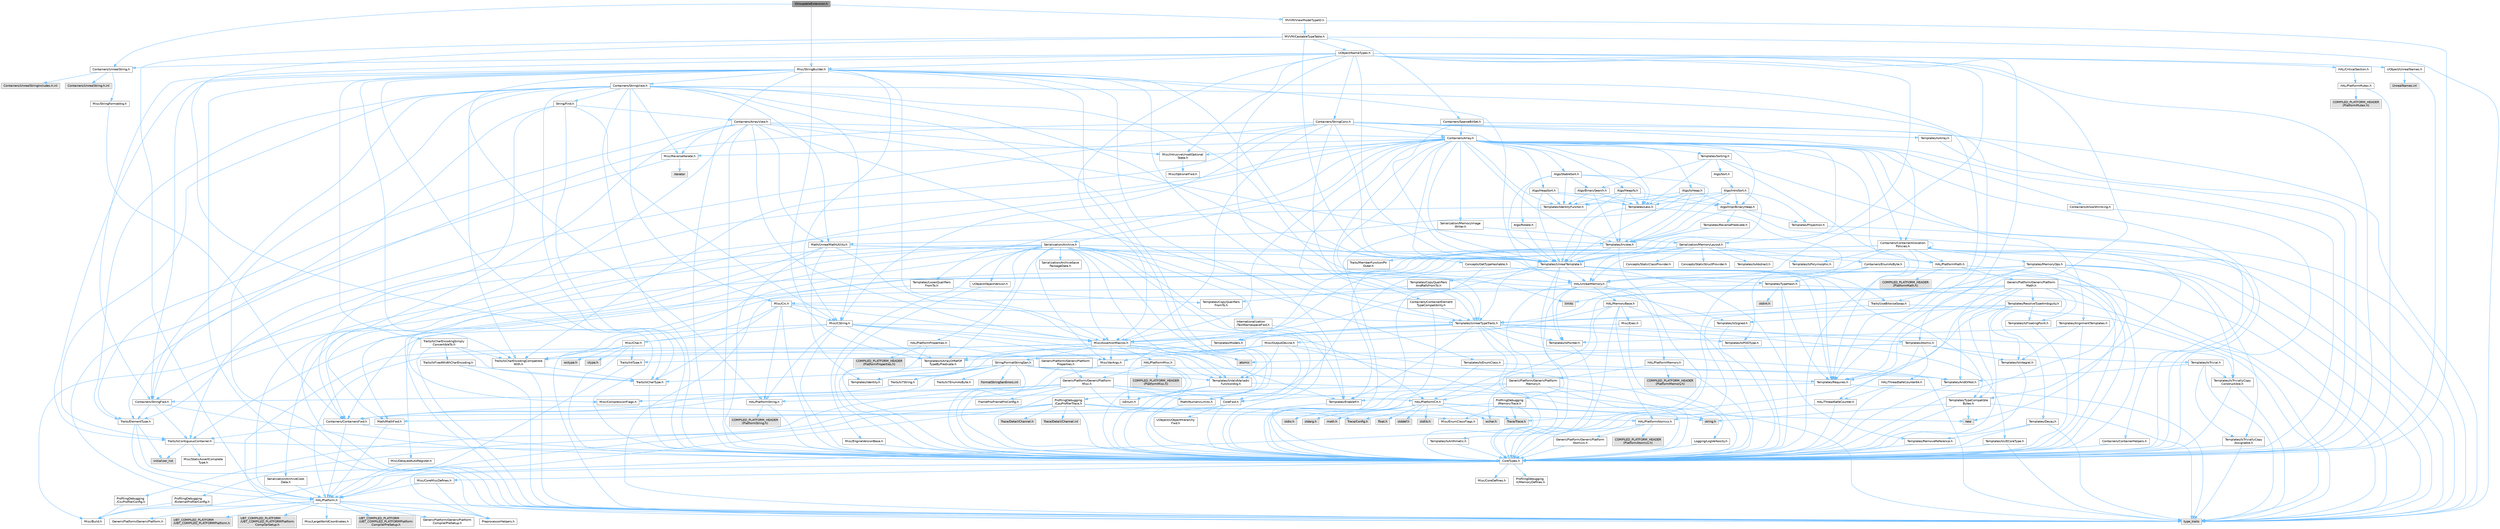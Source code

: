digraph "IGroupableExtension.h"
{
 // INTERACTIVE_SVG=YES
 // LATEX_PDF_SIZE
  bgcolor="transparent";
  edge [fontname=Helvetica,fontsize=10,labelfontname=Helvetica,labelfontsize=10];
  node [fontname=Helvetica,fontsize=10,shape=box,height=0.2,width=0.4];
  Node1 [id="Node000001",label="IGroupableExtension.h",height=0.2,width=0.4,color="gray40", fillcolor="grey60", style="filled", fontcolor="black",tooltip=" "];
  Node1 -> Node2 [id="edge1_Node000001_Node000002",color="steelblue1",style="solid",tooltip=" "];
  Node2 [id="Node000002",label="Containers/UnrealString.h",height=0.2,width=0.4,color="grey40", fillcolor="white", style="filled",URL="$d5/dba/UnrealString_8h.html",tooltip=" "];
  Node2 -> Node3 [id="edge2_Node000002_Node000003",color="steelblue1",style="solid",tooltip=" "];
  Node3 [id="Node000003",label="Containers/UnrealStringIncludes.h.inl",height=0.2,width=0.4,color="grey60", fillcolor="#E0E0E0", style="filled",tooltip=" "];
  Node2 -> Node4 [id="edge3_Node000002_Node000004",color="steelblue1",style="solid",tooltip=" "];
  Node4 [id="Node000004",label="Containers/UnrealString.h.inl",height=0.2,width=0.4,color="grey60", fillcolor="#E0E0E0", style="filled",tooltip=" "];
  Node2 -> Node5 [id="edge4_Node000002_Node000005",color="steelblue1",style="solid",tooltip=" "];
  Node5 [id="Node000005",label="Misc/StringFormatArg.h",height=0.2,width=0.4,color="grey40", fillcolor="white", style="filled",URL="$d2/d16/StringFormatArg_8h.html",tooltip=" "];
  Node5 -> Node6 [id="edge5_Node000005_Node000006",color="steelblue1",style="solid",tooltip=" "];
  Node6 [id="Node000006",label="Containers/ContainersFwd.h",height=0.2,width=0.4,color="grey40", fillcolor="white", style="filled",URL="$d4/d0a/ContainersFwd_8h.html",tooltip=" "];
  Node6 -> Node7 [id="edge6_Node000006_Node000007",color="steelblue1",style="solid",tooltip=" "];
  Node7 [id="Node000007",label="HAL/Platform.h",height=0.2,width=0.4,color="grey40", fillcolor="white", style="filled",URL="$d9/dd0/Platform_8h.html",tooltip=" "];
  Node7 -> Node8 [id="edge7_Node000007_Node000008",color="steelblue1",style="solid",tooltip=" "];
  Node8 [id="Node000008",label="Misc/Build.h",height=0.2,width=0.4,color="grey40", fillcolor="white", style="filled",URL="$d3/dbb/Build_8h.html",tooltip=" "];
  Node7 -> Node9 [id="edge8_Node000007_Node000009",color="steelblue1",style="solid",tooltip=" "];
  Node9 [id="Node000009",label="Misc/LargeWorldCoordinates.h",height=0.2,width=0.4,color="grey40", fillcolor="white", style="filled",URL="$d2/dcb/LargeWorldCoordinates_8h.html",tooltip=" "];
  Node7 -> Node10 [id="edge9_Node000007_Node000010",color="steelblue1",style="solid",tooltip=" "];
  Node10 [id="Node000010",label="type_traits",height=0.2,width=0.4,color="grey60", fillcolor="#E0E0E0", style="filled",tooltip=" "];
  Node7 -> Node11 [id="edge10_Node000007_Node000011",color="steelblue1",style="solid",tooltip=" "];
  Node11 [id="Node000011",label="PreprocessorHelpers.h",height=0.2,width=0.4,color="grey40", fillcolor="white", style="filled",URL="$db/ddb/PreprocessorHelpers_8h.html",tooltip=" "];
  Node7 -> Node12 [id="edge11_Node000007_Node000012",color="steelblue1",style="solid",tooltip=" "];
  Node12 [id="Node000012",label="UBT_COMPILED_PLATFORM\l/UBT_COMPILED_PLATFORMPlatform\lCompilerPreSetup.h",height=0.2,width=0.4,color="grey60", fillcolor="#E0E0E0", style="filled",tooltip=" "];
  Node7 -> Node13 [id="edge12_Node000007_Node000013",color="steelblue1",style="solid",tooltip=" "];
  Node13 [id="Node000013",label="GenericPlatform/GenericPlatform\lCompilerPreSetup.h",height=0.2,width=0.4,color="grey40", fillcolor="white", style="filled",URL="$d9/dc8/GenericPlatformCompilerPreSetup_8h.html",tooltip=" "];
  Node7 -> Node14 [id="edge13_Node000007_Node000014",color="steelblue1",style="solid",tooltip=" "];
  Node14 [id="Node000014",label="GenericPlatform/GenericPlatform.h",height=0.2,width=0.4,color="grey40", fillcolor="white", style="filled",URL="$d6/d84/GenericPlatform_8h.html",tooltip=" "];
  Node7 -> Node15 [id="edge14_Node000007_Node000015",color="steelblue1",style="solid",tooltip=" "];
  Node15 [id="Node000015",label="UBT_COMPILED_PLATFORM\l/UBT_COMPILED_PLATFORMPlatform.h",height=0.2,width=0.4,color="grey60", fillcolor="#E0E0E0", style="filled",tooltip=" "];
  Node7 -> Node16 [id="edge15_Node000007_Node000016",color="steelblue1",style="solid",tooltip=" "];
  Node16 [id="Node000016",label="UBT_COMPILED_PLATFORM\l/UBT_COMPILED_PLATFORMPlatform\lCompilerSetup.h",height=0.2,width=0.4,color="grey60", fillcolor="#E0E0E0", style="filled",tooltip=" "];
  Node6 -> Node17 [id="edge16_Node000006_Node000017",color="steelblue1",style="solid",tooltip=" "];
  Node17 [id="Node000017",label="CoreTypes.h",height=0.2,width=0.4,color="grey40", fillcolor="white", style="filled",URL="$dc/dec/CoreTypes_8h.html",tooltip=" "];
  Node17 -> Node7 [id="edge17_Node000017_Node000007",color="steelblue1",style="solid",tooltip=" "];
  Node17 -> Node18 [id="edge18_Node000017_Node000018",color="steelblue1",style="solid",tooltip=" "];
  Node18 [id="Node000018",label="ProfilingDebugging\l/UMemoryDefines.h",height=0.2,width=0.4,color="grey40", fillcolor="white", style="filled",URL="$d2/da2/UMemoryDefines_8h.html",tooltip=" "];
  Node17 -> Node19 [id="edge19_Node000017_Node000019",color="steelblue1",style="solid",tooltip=" "];
  Node19 [id="Node000019",label="Misc/CoreMiscDefines.h",height=0.2,width=0.4,color="grey40", fillcolor="white", style="filled",URL="$da/d38/CoreMiscDefines_8h.html",tooltip=" "];
  Node19 -> Node7 [id="edge20_Node000019_Node000007",color="steelblue1",style="solid",tooltip=" "];
  Node19 -> Node11 [id="edge21_Node000019_Node000011",color="steelblue1",style="solid",tooltip=" "];
  Node17 -> Node20 [id="edge22_Node000017_Node000020",color="steelblue1",style="solid",tooltip=" "];
  Node20 [id="Node000020",label="Misc/CoreDefines.h",height=0.2,width=0.4,color="grey40", fillcolor="white", style="filled",URL="$d3/dd2/CoreDefines_8h.html",tooltip=" "];
  Node6 -> Node21 [id="edge23_Node000006_Node000021",color="steelblue1",style="solid",tooltip=" "];
  Node21 [id="Node000021",label="Traits/IsContiguousContainer.h",height=0.2,width=0.4,color="grey40", fillcolor="white", style="filled",URL="$d5/d3c/IsContiguousContainer_8h.html",tooltip=" "];
  Node21 -> Node17 [id="edge24_Node000021_Node000017",color="steelblue1",style="solid",tooltip=" "];
  Node21 -> Node22 [id="edge25_Node000021_Node000022",color="steelblue1",style="solid",tooltip=" "];
  Node22 [id="Node000022",label="Misc/StaticAssertComplete\lType.h",height=0.2,width=0.4,color="grey40", fillcolor="white", style="filled",URL="$d5/d4e/StaticAssertCompleteType_8h.html",tooltip=" "];
  Node21 -> Node23 [id="edge26_Node000021_Node000023",color="steelblue1",style="solid",tooltip=" "];
  Node23 [id="Node000023",label="initializer_list",height=0.2,width=0.4,color="grey60", fillcolor="#E0E0E0", style="filled",tooltip=" "];
  Node1 -> Node24 [id="edge27_Node000001_Node000024",color="steelblue1",style="solid",tooltip=" "];
  Node24 [id="Node000024",label="Misc/StringBuilder.h",height=0.2,width=0.4,color="grey40", fillcolor="white", style="filled",URL="$d4/d52/StringBuilder_8h.html",tooltip=" "];
  Node24 -> Node25 [id="edge28_Node000024_Node000025",color="steelblue1",style="solid",tooltip=" "];
  Node25 [id="Node000025",label="Containers/StringFwd.h",height=0.2,width=0.4,color="grey40", fillcolor="white", style="filled",URL="$df/d37/StringFwd_8h.html",tooltip=" "];
  Node25 -> Node17 [id="edge29_Node000025_Node000017",color="steelblue1",style="solid",tooltip=" "];
  Node25 -> Node26 [id="edge30_Node000025_Node000026",color="steelblue1",style="solid",tooltip=" "];
  Node26 [id="Node000026",label="Traits/ElementType.h",height=0.2,width=0.4,color="grey40", fillcolor="white", style="filled",URL="$d5/d4f/ElementType_8h.html",tooltip=" "];
  Node26 -> Node7 [id="edge31_Node000026_Node000007",color="steelblue1",style="solid",tooltip=" "];
  Node26 -> Node23 [id="edge32_Node000026_Node000023",color="steelblue1",style="solid",tooltip=" "];
  Node26 -> Node10 [id="edge33_Node000026_Node000010",color="steelblue1",style="solid",tooltip=" "];
  Node25 -> Node21 [id="edge34_Node000025_Node000021",color="steelblue1",style="solid",tooltip=" "];
  Node24 -> Node27 [id="edge35_Node000024_Node000027",color="steelblue1",style="solid",tooltip=" "];
  Node27 [id="Node000027",label="Containers/StringView.h",height=0.2,width=0.4,color="grey40", fillcolor="white", style="filled",URL="$dd/dea/StringView_8h.html",tooltip=" "];
  Node27 -> Node17 [id="edge36_Node000027_Node000017",color="steelblue1",style="solid",tooltip=" "];
  Node27 -> Node25 [id="edge37_Node000027_Node000025",color="steelblue1",style="solid",tooltip=" "];
  Node27 -> Node28 [id="edge38_Node000027_Node000028",color="steelblue1",style="solid",tooltip=" "];
  Node28 [id="Node000028",label="HAL/UnrealMemory.h",height=0.2,width=0.4,color="grey40", fillcolor="white", style="filled",URL="$d9/d96/UnrealMemory_8h.html",tooltip=" "];
  Node28 -> Node17 [id="edge39_Node000028_Node000017",color="steelblue1",style="solid",tooltip=" "];
  Node28 -> Node29 [id="edge40_Node000028_Node000029",color="steelblue1",style="solid",tooltip=" "];
  Node29 [id="Node000029",label="GenericPlatform/GenericPlatform\lMemory.h",height=0.2,width=0.4,color="grey40", fillcolor="white", style="filled",URL="$dd/d22/GenericPlatformMemory_8h.html",tooltip=" "];
  Node29 -> Node30 [id="edge41_Node000029_Node000030",color="steelblue1",style="solid",tooltip=" "];
  Node30 [id="Node000030",label="CoreFwd.h",height=0.2,width=0.4,color="grey40", fillcolor="white", style="filled",URL="$d1/d1e/CoreFwd_8h.html",tooltip=" "];
  Node30 -> Node17 [id="edge42_Node000030_Node000017",color="steelblue1",style="solid",tooltip=" "];
  Node30 -> Node6 [id="edge43_Node000030_Node000006",color="steelblue1",style="solid",tooltip=" "];
  Node30 -> Node31 [id="edge44_Node000030_Node000031",color="steelblue1",style="solid",tooltip=" "];
  Node31 [id="Node000031",label="Math/MathFwd.h",height=0.2,width=0.4,color="grey40", fillcolor="white", style="filled",URL="$d2/d10/MathFwd_8h.html",tooltip=" "];
  Node31 -> Node7 [id="edge45_Node000031_Node000007",color="steelblue1",style="solid",tooltip=" "];
  Node30 -> Node32 [id="edge46_Node000030_Node000032",color="steelblue1",style="solid",tooltip=" "];
  Node32 [id="Node000032",label="UObject/UObjectHierarchy\lFwd.h",height=0.2,width=0.4,color="grey40", fillcolor="white", style="filled",URL="$d3/d13/UObjectHierarchyFwd_8h.html",tooltip=" "];
  Node29 -> Node17 [id="edge47_Node000029_Node000017",color="steelblue1",style="solid",tooltip=" "];
  Node29 -> Node33 [id="edge48_Node000029_Node000033",color="steelblue1",style="solid",tooltip=" "];
  Node33 [id="Node000033",label="HAL/PlatformString.h",height=0.2,width=0.4,color="grey40", fillcolor="white", style="filled",URL="$db/db5/PlatformString_8h.html",tooltip=" "];
  Node33 -> Node17 [id="edge49_Node000033_Node000017",color="steelblue1",style="solid",tooltip=" "];
  Node33 -> Node34 [id="edge50_Node000033_Node000034",color="steelblue1",style="solid",tooltip=" "];
  Node34 [id="Node000034",label="COMPILED_PLATFORM_HEADER\l(PlatformString.h)",height=0.2,width=0.4,color="grey60", fillcolor="#E0E0E0", style="filled",tooltip=" "];
  Node29 -> Node35 [id="edge51_Node000029_Node000035",color="steelblue1",style="solid",tooltip=" "];
  Node35 [id="Node000035",label="string.h",height=0.2,width=0.4,color="grey60", fillcolor="#E0E0E0", style="filled",tooltip=" "];
  Node29 -> Node36 [id="edge52_Node000029_Node000036",color="steelblue1",style="solid",tooltip=" "];
  Node36 [id="Node000036",label="wchar.h",height=0.2,width=0.4,color="grey60", fillcolor="#E0E0E0", style="filled",tooltip=" "];
  Node28 -> Node37 [id="edge53_Node000028_Node000037",color="steelblue1",style="solid",tooltip=" "];
  Node37 [id="Node000037",label="HAL/MemoryBase.h",height=0.2,width=0.4,color="grey40", fillcolor="white", style="filled",URL="$d6/d9f/MemoryBase_8h.html",tooltip=" "];
  Node37 -> Node17 [id="edge54_Node000037_Node000017",color="steelblue1",style="solid",tooltip=" "];
  Node37 -> Node38 [id="edge55_Node000037_Node000038",color="steelblue1",style="solid",tooltip=" "];
  Node38 [id="Node000038",label="HAL/PlatformAtomics.h",height=0.2,width=0.4,color="grey40", fillcolor="white", style="filled",URL="$d3/d36/PlatformAtomics_8h.html",tooltip=" "];
  Node38 -> Node17 [id="edge56_Node000038_Node000017",color="steelblue1",style="solid",tooltip=" "];
  Node38 -> Node39 [id="edge57_Node000038_Node000039",color="steelblue1",style="solid",tooltip=" "];
  Node39 [id="Node000039",label="GenericPlatform/GenericPlatform\lAtomics.h",height=0.2,width=0.4,color="grey40", fillcolor="white", style="filled",URL="$da/d72/GenericPlatformAtomics_8h.html",tooltip=" "];
  Node39 -> Node17 [id="edge58_Node000039_Node000017",color="steelblue1",style="solid",tooltip=" "];
  Node38 -> Node40 [id="edge59_Node000038_Node000040",color="steelblue1",style="solid",tooltip=" "];
  Node40 [id="Node000040",label="COMPILED_PLATFORM_HEADER\l(PlatformAtomics.h)",height=0.2,width=0.4,color="grey60", fillcolor="#E0E0E0", style="filled",tooltip=" "];
  Node37 -> Node41 [id="edge60_Node000037_Node000041",color="steelblue1",style="solid",tooltip=" "];
  Node41 [id="Node000041",label="HAL/PlatformCrt.h",height=0.2,width=0.4,color="grey40", fillcolor="white", style="filled",URL="$d8/d75/PlatformCrt_8h.html",tooltip=" "];
  Node41 -> Node42 [id="edge61_Node000041_Node000042",color="steelblue1",style="solid",tooltip=" "];
  Node42 [id="Node000042",label="new",height=0.2,width=0.4,color="grey60", fillcolor="#E0E0E0", style="filled",tooltip=" "];
  Node41 -> Node36 [id="edge62_Node000041_Node000036",color="steelblue1",style="solid",tooltip=" "];
  Node41 -> Node43 [id="edge63_Node000041_Node000043",color="steelblue1",style="solid",tooltip=" "];
  Node43 [id="Node000043",label="stddef.h",height=0.2,width=0.4,color="grey60", fillcolor="#E0E0E0", style="filled",tooltip=" "];
  Node41 -> Node44 [id="edge64_Node000041_Node000044",color="steelblue1",style="solid",tooltip=" "];
  Node44 [id="Node000044",label="stdlib.h",height=0.2,width=0.4,color="grey60", fillcolor="#E0E0E0", style="filled",tooltip=" "];
  Node41 -> Node45 [id="edge65_Node000041_Node000045",color="steelblue1",style="solid",tooltip=" "];
  Node45 [id="Node000045",label="stdio.h",height=0.2,width=0.4,color="grey60", fillcolor="#E0E0E0", style="filled",tooltip=" "];
  Node41 -> Node46 [id="edge66_Node000041_Node000046",color="steelblue1",style="solid",tooltip=" "];
  Node46 [id="Node000046",label="stdarg.h",height=0.2,width=0.4,color="grey60", fillcolor="#E0E0E0", style="filled",tooltip=" "];
  Node41 -> Node47 [id="edge67_Node000041_Node000047",color="steelblue1",style="solid",tooltip=" "];
  Node47 [id="Node000047",label="math.h",height=0.2,width=0.4,color="grey60", fillcolor="#E0E0E0", style="filled",tooltip=" "];
  Node41 -> Node48 [id="edge68_Node000041_Node000048",color="steelblue1",style="solid",tooltip=" "];
  Node48 [id="Node000048",label="float.h",height=0.2,width=0.4,color="grey60", fillcolor="#E0E0E0", style="filled",tooltip=" "];
  Node41 -> Node35 [id="edge69_Node000041_Node000035",color="steelblue1",style="solid",tooltip=" "];
  Node37 -> Node49 [id="edge70_Node000037_Node000049",color="steelblue1",style="solid",tooltip=" "];
  Node49 [id="Node000049",label="Misc/Exec.h",height=0.2,width=0.4,color="grey40", fillcolor="white", style="filled",URL="$de/ddb/Exec_8h.html",tooltip=" "];
  Node49 -> Node17 [id="edge71_Node000049_Node000017",color="steelblue1",style="solid",tooltip=" "];
  Node49 -> Node50 [id="edge72_Node000049_Node000050",color="steelblue1",style="solid",tooltip=" "];
  Node50 [id="Node000050",label="Misc/AssertionMacros.h",height=0.2,width=0.4,color="grey40", fillcolor="white", style="filled",URL="$d0/dfa/AssertionMacros_8h.html",tooltip=" "];
  Node50 -> Node17 [id="edge73_Node000050_Node000017",color="steelblue1",style="solid",tooltip=" "];
  Node50 -> Node7 [id="edge74_Node000050_Node000007",color="steelblue1",style="solid",tooltip=" "];
  Node50 -> Node51 [id="edge75_Node000050_Node000051",color="steelblue1",style="solid",tooltip=" "];
  Node51 [id="Node000051",label="HAL/PlatformMisc.h",height=0.2,width=0.4,color="grey40", fillcolor="white", style="filled",URL="$d0/df5/PlatformMisc_8h.html",tooltip=" "];
  Node51 -> Node17 [id="edge76_Node000051_Node000017",color="steelblue1",style="solid",tooltip=" "];
  Node51 -> Node52 [id="edge77_Node000051_Node000052",color="steelblue1",style="solid",tooltip=" "];
  Node52 [id="Node000052",label="GenericPlatform/GenericPlatform\lMisc.h",height=0.2,width=0.4,color="grey40", fillcolor="white", style="filled",URL="$db/d9a/GenericPlatformMisc_8h.html",tooltip=" "];
  Node52 -> Node25 [id="edge78_Node000052_Node000025",color="steelblue1",style="solid",tooltip=" "];
  Node52 -> Node30 [id="edge79_Node000052_Node000030",color="steelblue1",style="solid",tooltip=" "];
  Node52 -> Node17 [id="edge80_Node000052_Node000017",color="steelblue1",style="solid",tooltip=" "];
  Node52 -> Node53 [id="edge81_Node000052_Node000053",color="steelblue1",style="solid",tooltip=" "];
  Node53 [id="Node000053",label="FramePro/FrameProConfig.h",height=0.2,width=0.4,color="grey40", fillcolor="white", style="filled",URL="$d7/d90/FrameProConfig_8h.html",tooltip=" "];
  Node52 -> Node41 [id="edge82_Node000052_Node000041",color="steelblue1",style="solid",tooltip=" "];
  Node52 -> Node54 [id="edge83_Node000052_Node000054",color="steelblue1",style="solid",tooltip=" "];
  Node54 [id="Node000054",label="Math/NumericLimits.h",height=0.2,width=0.4,color="grey40", fillcolor="white", style="filled",URL="$df/d1b/NumericLimits_8h.html",tooltip=" "];
  Node54 -> Node17 [id="edge84_Node000054_Node000017",color="steelblue1",style="solid",tooltip=" "];
  Node52 -> Node55 [id="edge85_Node000052_Node000055",color="steelblue1",style="solid",tooltip=" "];
  Node55 [id="Node000055",label="Misc/CompressionFlags.h",height=0.2,width=0.4,color="grey40", fillcolor="white", style="filled",URL="$d9/d76/CompressionFlags_8h.html",tooltip=" "];
  Node52 -> Node56 [id="edge86_Node000052_Node000056",color="steelblue1",style="solid",tooltip=" "];
  Node56 [id="Node000056",label="Misc/EnumClassFlags.h",height=0.2,width=0.4,color="grey40", fillcolor="white", style="filled",URL="$d8/de7/EnumClassFlags_8h.html",tooltip=" "];
  Node52 -> Node57 [id="edge87_Node000052_Node000057",color="steelblue1",style="solid",tooltip=" "];
  Node57 [id="Node000057",label="ProfilingDebugging\l/CsvProfilerConfig.h",height=0.2,width=0.4,color="grey40", fillcolor="white", style="filled",URL="$d3/d88/CsvProfilerConfig_8h.html",tooltip=" "];
  Node57 -> Node8 [id="edge88_Node000057_Node000008",color="steelblue1",style="solid",tooltip=" "];
  Node52 -> Node58 [id="edge89_Node000052_Node000058",color="steelblue1",style="solid",tooltip=" "];
  Node58 [id="Node000058",label="ProfilingDebugging\l/ExternalProfilerConfig.h",height=0.2,width=0.4,color="grey40", fillcolor="white", style="filled",URL="$d3/dbb/ExternalProfilerConfig_8h.html",tooltip=" "];
  Node58 -> Node8 [id="edge90_Node000058_Node000008",color="steelblue1",style="solid",tooltip=" "];
  Node51 -> Node59 [id="edge91_Node000051_Node000059",color="steelblue1",style="solid",tooltip=" "];
  Node59 [id="Node000059",label="COMPILED_PLATFORM_HEADER\l(PlatformMisc.h)",height=0.2,width=0.4,color="grey60", fillcolor="#E0E0E0", style="filled",tooltip=" "];
  Node51 -> Node60 [id="edge92_Node000051_Node000060",color="steelblue1",style="solid",tooltip=" "];
  Node60 [id="Node000060",label="ProfilingDebugging\l/CpuProfilerTrace.h",height=0.2,width=0.4,color="grey40", fillcolor="white", style="filled",URL="$da/dcb/CpuProfilerTrace_8h.html",tooltip=" "];
  Node60 -> Node17 [id="edge93_Node000060_Node000017",color="steelblue1",style="solid",tooltip=" "];
  Node60 -> Node6 [id="edge94_Node000060_Node000006",color="steelblue1",style="solid",tooltip=" "];
  Node60 -> Node38 [id="edge95_Node000060_Node000038",color="steelblue1",style="solid",tooltip=" "];
  Node60 -> Node11 [id="edge96_Node000060_Node000011",color="steelblue1",style="solid",tooltip=" "];
  Node60 -> Node8 [id="edge97_Node000060_Node000008",color="steelblue1",style="solid",tooltip=" "];
  Node60 -> Node61 [id="edge98_Node000060_Node000061",color="steelblue1",style="solid",tooltip=" "];
  Node61 [id="Node000061",label="Trace/Config.h",height=0.2,width=0.4,color="grey60", fillcolor="#E0E0E0", style="filled",tooltip=" "];
  Node60 -> Node62 [id="edge99_Node000060_Node000062",color="steelblue1",style="solid",tooltip=" "];
  Node62 [id="Node000062",label="Trace/Detail/Channel.h",height=0.2,width=0.4,color="grey60", fillcolor="#E0E0E0", style="filled",tooltip=" "];
  Node60 -> Node63 [id="edge100_Node000060_Node000063",color="steelblue1",style="solid",tooltip=" "];
  Node63 [id="Node000063",label="Trace/Detail/Channel.inl",height=0.2,width=0.4,color="grey60", fillcolor="#E0E0E0", style="filled",tooltip=" "];
  Node60 -> Node64 [id="edge101_Node000060_Node000064",color="steelblue1",style="solid",tooltip=" "];
  Node64 [id="Node000064",label="Trace/Trace.h",height=0.2,width=0.4,color="grey60", fillcolor="#E0E0E0", style="filled",tooltip=" "];
  Node50 -> Node11 [id="edge102_Node000050_Node000011",color="steelblue1",style="solid",tooltip=" "];
  Node50 -> Node65 [id="edge103_Node000050_Node000065",color="steelblue1",style="solid",tooltip=" "];
  Node65 [id="Node000065",label="Templates/EnableIf.h",height=0.2,width=0.4,color="grey40", fillcolor="white", style="filled",URL="$d7/d60/EnableIf_8h.html",tooltip=" "];
  Node65 -> Node17 [id="edge104_Node000065_Node000017",color="steelblue1",style="solid",tooltip=" "];
  Node50 -> Node66 [id="edge105_Node000050_Node000066",color="steelblue1",style="solid",tooltip=" "];
  Node66 [id="Node000066",label="Templates/IsArrayOrRefOf\lTypeByPredicate.h",height=0.2,width=0.4,color="grey40", fillcolor="white", style="filled",URL="$d6/da1/IsArrayOrRefOfTypeByPredicate_8h.html",tooltip=" "];
  Node66 -> Node17 [id="edge106_Node000066_Node000017",color="steelblue1",style="solid",tooltip=" "];
  Node50 -> Node67 [id="edge107_Node000050_Node000067",color="steelblue1",style="solid",tooltip=" "];
  Node67 [id="Node000067",label="Templates/IsValidVariadic\lFunctionArg.h",height=0.2,width=0.4,color="grey40", fillcolor="white", style="filled",URL="$d0/dc8/IsValidVariadicFunctionArg_8h.html",tooltip=" "];
  Node67 -> Node17 [id="edge108_Node000067_Node000017",color="steelblue1",style="solid",tooltip=" "];
  Node67 -> Node68 [id="edge109_Node000067_Node000068",color="steelblue1",style="solid",tooltip=" "];
  Node68 [id="Node000068",label="IsEnum.h",height=0.2,width=0.4,color="grey40", fillcolor="white", style="filled",URL="$d4/de5/IsEnum_8h.html",tooltip=" "];
  Node67 -> Node10 [id="edge110_Node000067_Node000010",color="steelblue1",style="solid",tooltip=" "];
  Node50 -> Node69 [id="edge111_Node000050_Node000069",color="steelblue1",style="solid",tooltip=" "];
  Node69 [id="Node000069",label="Traits/IsCharEncodingCompatible\lWith.h",height=0.2,width=0.4,color="grey40", fillcolor="white", style="filled",URL="$df/dd1/IsCharEncodingCompatibleWith_8h.html",tooltip=" "];
  Node69 -> Node10 [id="edge112_Node000069_Node000010",color="steelblue1",style="solid",tooltip=" "];
  Node69 -> Node70 [id="edge113_Node000069_Node000070",color="steelblue1",style="solid",tooltip=" "];
  Node70 [id="Node000070",label="Traits/IsCharType.h",height=0.2,width=0.4,color="grey40", fillcolor="white", style="filled",URL="$db/d51/IsCharType_8h.html",tooltip=" "];
  Node70 -> Node17 [id="edge114_Node000070_Node000017",color="steelblue1",style="solid",tooltip=" "];
  Node50 -> Node71 [id="edge115_Node000050_Node000071",color="steelblue1",style="solid",tooltip=" "];
  Node71 [id="Node000071",label="Misc/VarArgs.h",height=0.2,width=0.4,color="grey40", fillcolor="white", style="filled",URL="$d5/d6f/VarArgs_8h.html",tooltip=" "];
  Node71 -> Node17 [id="edge116_Node000071_Node000017",color="steelblue1",style="solid",tooltip=" "];
  Node50 -> Node72 [id="edge117_Node000050_Node000072",color="steelblue1",style="solid",tooltip=" "];
  Node72 [id="Node000072",label="String/FormatStringSan.h",height=0.2,width=0.4,color="grey40", fillcolor="white", style="filled",URL="$d3/d8b/FormatStringSan_8h.html",tooltip=" "];
  Node72 -> Node10 [id="edge118_Node000072_Node000010",color="steelblue1",style="solid",tooltip=" "];
  Node72 -> Node17 [id="edge119_Node000072_Node000017",color="steelblue1",style="solid",tooltip=" "];
  Node72 -> Node73 [id="edge120_Node000072_Node000073",color="steelblue1",style="solid",tooltip=" "];
  Node73 [id="Node000073",label="Templates/Requires.h",height=0.2,width=0.4,color="grey40", fillcolor="white", style="filled",URL="$dc/d96/Requires_8h.html",tooltip=" "];
  Node73 -> Node65 [id="edge121_Node000073_Node000065",color="steelblue1",style="solid",tooltip=" "];
  Node73 -> Node10 [id="edge122_Node000073_Node000010",color="steelblue1",style="solid",tooltip=" "];
  Node72 -> Node74 [id="edge123_Node000072_Node000074",color="steelblue1",style="solid",tooltip=" "];
  Node74 [id="Node000074",label="Templates/Identity.h",height=0.2,width=0.4,color="grey40", fillcolor="white", style="filled",URL="$d0/dd5/Identity_8h.html",tooltip=" "];
  Node72 -> Node67 [id="edge124_Node000072_Node000067",color="steelblue1",style="solid",tooltip=" "];
  Node72 -> Node70 [id="edge125_Node000072_Node000070",color="steelblue1",style="solid",tooltip=" "];
  Node72 -> Node75 [id="edge126_Node000072_Node000075",color="steelblue1",style="solid",tooltip=" "];
  Node75 [id="Node000075",label="Traits/IsTEnumAsByte.h",height=0.2,width=0.4,color="grey40", fillcolor="white", style="filled",URL="$d1/de6/IsTEnumAsByte_8h.html",tooltip=" "];
  Node72 -> Node76 [id="edge127_Node000072_Node000076",color="steelblue1",style="solid",tooltip=" "];
  Node76 [id="Node000076",label="Traits/IsTString.h",height=0.2,width=0.4,color="grey40", fillcolor="white", style="filled",URL="$d0/df8/IsTString_8h.html",tooltip=" "];
  Node76 -> Node6 [id="edge128_Node000076_Node000006",color="steelblue1",style="solid",tooltip=" "];
  Node72 -> Node6 [id="edge129_Node000072_Node000006",color="steelblue1",style="solid",tooltip=" "];
  Node72 -> Node77 [id="edge130_Node000072_Node000077",color="steelblue1",style="solid",tooltip=" "];
  Node77 [id="Node000077",label="FormatStringSanErrors.inl",height=0.2,width=0.4,color="grey60", fillcolor="#E0E0E0", style="filled",tooltip=" "];
  Node50 -> Node78 [id="edge131_Node000050_Node000078",color="steelblue1",style="solid",tooltip=" "];
  Node78 [id="Node000078",label="atomic",height=0.2,width=0.4,color="grey60", fillcolor="#E0E0E0", style="filled",tooltip=" "];
  Node37 -> Node79 [id="edge132_Node000037_Node000079",color="steelblue1",style="solid",tooltip=" "];
  Node79 [id="Node000079",label="Misc/OutputDevice.h",height=0.2,width=0.4,color="grey40", fillcolor="white", style="filled",URL="$d7/d32/OutputDevice_8h.html",tooltip=" "];
  Node79 -> Node30 [id="edge133_Node000079_Node000030",color="steelblue1",style="solid",tooltip=" "];
  Node79 -> Node17 [id="edge134_Node000079_Node000017",color="steelblue1",style="solid",tooltip=" "];
  Node79 -> Node80 [id="edge135_Node000079_Node000080",color="steelblue1",style="solid",tooltip=" "];
  Node80 [id="Node000080",label="Logging/LogVerbosity.h",height=0.2,width=0.4,color="grey40", fillcolor="white", style="filled",URL="$d2/d8f/LogVerbosity_8h.html",tooltip=" "];
  Node80 -> Node17 [id="edge136_Node000080_Node000017",color="steelblue1",style="solid",tooltip=" "];
  Node79 -> Node71 [id="edge137_Node000079_Node000071",color="steelblue1",style="solid",tooltip=" "];
  Node79 -> Node66 [id="edge138_Node000079_Node000066",color="steelblue1",style="solid",tooltip=" "];
  Node79 -> Node67 [id="edge139_Node000079_Node000067",color="steelblue1",style="solid",tooltip=" "];
  Node79 -> Node69 [id="edge140_Node000079_Node000069",color="steelblue1",style="solid",tooltip=" "];
  Node37 -> Node81 [id="edge141_Node000037_Node000081",color="steelblue1",style="solid",tooltip=" "];
  Node81 [id="Node000081",label="Templates/Atomic.h",height=0.2,width=0.4,color="grey40", fillcolor="white", style="filled",URL="$d3/d91/Atomic_8h.html",tooltip=" "];
  Node81 -> Node82 [id="edge142_Node000081_Node000082",color="steelblue1",style="solid",tooltip=" "];
  Node82 [id="Node000082",label="HAL/ThreadSafeCounter.h",height=0.2,width=0.4,color="grey40", fillcolor="white", style="filled",URL="$dc/dc9/ThreadSafeCounter_8h.html",tooltip=" "];
  Node82 -> Node17 [id="edge143_Node000082_Node000017",color="steelblue1",style="solid",tooltip=" "];
  Node82 -> Node38 [id="edge144_Node000082_Node000038",color="steelblue1",style="solid",tooltip=" "];
  Node81 -> Node83 [id="edge145_Node000081_Node000083",color="steelblue1",style="solid",tooltip=" "];
  Node83 [id="Node000083",label="HAL/ThreadSafeCounter64.h",height=0.2,width=0.4,color="grey40", fillcolor="white", style="filled",URL="$d0/d12/ThreadSafeCounter64_8h.html",tooltip=" "];
  Node83 -> Node17 [id="edge146_Node000083_Node000017",color="steelblue1",style="solid",tooltip=" "];
  Node83 -> Node82 [id="edge147_Node000083_Node000082",color="steelblue1",style="solid",tooltip=" "];
  Node81 -> Node84 [id="edge148_Node000081_Node000084",color="steelblue1",style="solid",tooltip=" "];
  Node84 [id="Node000084",label="Templates/IsIntegral.h",height=0.2,width=0.4,color="grey40", fillcolor="white", style="filled",URL="$da/d64/IsIntegral_8h.html",tooltip=" "];
  Node84 -> Node17 [id="edge149_Node000084_Node000017",color="steelblue1",style="solid",tooltip=" "];
  Node81 -> Node85 [id="edge150_Node000081_Node000085",color="steelblue1",style="solid",tooltip=" "];
  Node85 [id="Node000085",label="Templates/IsTrivial.h",height=0.2,width=0.4,color="grey40", fillcolor="white", style="filled",URL="$da/d4c/IsTrivial_8h.html",tooltip=" "];
  Node85 -> Node86 [id="edge151_Node000085_Node000086",color="steelblue1",style="solid",tooltip=" "];
  Node86 [id="Node000086",label="Templates/AndOrNot.h",height=0.2,width=0.4,color="grey40", fillcolor="white", style="filled",URL="$db/d0a/AndOrNot_8h.html",tooltip=" "];
  Node86 -> Node17 [id="edge152_Node000086_Node000017",color="steelblue1",style="solid",tooltip=" "];
  Node85 -> Node87 [id="edge153_Node000085_Node000087",color="steelblue1",style="solid",tooltip=" "];
  Node87 [id="Node000087",label="Templates/IsTriviallyCopy\lConstructible.h",height=0.2,width=0.4,color="grey40", fillcolor="white", style="filled",URL="$d3/d78/IsTriviallyCopyConstructible_8h.html",tooltip=" "];
  Node87 -> Node17 [id="edge154_Node000087_Node000017",color="steelblue1",style="solid",tooltip=" "];
  Node87 -> Node10 [id="edge155_Node000087_Node000010",color="steelblue1",style="solid",tooltip=" "];
  Node85 -> Node88 [id="edge156_Node000085_Node000088",color="steelblue1",style="solid",tooltip=" "];
  Node88 [id="Node000088",label="Templates/IsTriviallyCopy\lAssignable.h",height=0.2,width=0.4,color="grey40", fillcolor="white", style="filled",URL="$d2/df2/IsTriviallyCopyAssignable_8h.html",tooltip=" "];
  Node88 -> Node17 [id="edge157_Node000088_Node000017",color="steelblue1",style="solid",tooltip=" "];
  Node88 -> Node10 [id="edge158_Node000088_Node000010",color="steelblue1",style="solid",tooltip=" "];
  Node85 -> Node10 [id="edge159_Node000085_Node000010",color="steelblue1",style="solid",tooltip=" "];
  Node81 -> Node89 [id="edge160_Node000081_Node000089",color="steelblue1",style="solid",tooltip=" "];
  Node89 [id="Node000089",label="Traits/IntType.h",height=0.2,width=0.4,color="grey40", fillcolor="white", style="filled",URL="$d7/deb/IntType_8h.html",tooltip=" "];
  Node89 -> Node7 [id="edge161_Node000089_Node000007",color="steelblue1",style="solid",tooltip=" "];
  Node81 -> Node78 [id="edge162_Node000081_Node000078",color="steelblue1",style="solid",tooltip=" "];
  Node28 -> Node90 [id="edge163_Node000028_Node000090",color="steelblue1",style="solid",tooltip=" "];
  Node90 [id="Node000090",label="HAL/PlatformMemory.h",height=0.2,width=0.4,color="grey40", fillcolor="white", style="filled",URL="$de/d68/PlatformMemory_8h.html",tooltip=" "];
  Node90 -> Node17 [id="edge164_Node000090_Node000017",color="steelblue1",style="solid",tooltip=" "];
  Node90 -> Node29 [id="edge165_Node000090_Node000029",color="steelblue1",style="solid",tooltip=" "];
  Node90 -> Node91 [id="edge166_Node000090_Node000091",color="steelblue1",style="solid",tooltip=" "];
  Node91 [id="Node000091",label="COMPILED_PLATFORM_HEADER\l(PlatformMemory.h)",height=0.2,width=0.4,color="grey60", fillcolor="#E0E0E0", style="filled",tooltip=" "];
  Node28 -> Node92 [id="edge167_Node000028_Node000092",color="steelblue1",style="solid",tooltip=" "];
  Node92 [id="Node000092",label="ProfilingDebugging\l/MemoryTrace.h",height=0.2,width=0.4,color="grey40", fillcolor="white", style="filled",URL="$da/dd7/MemoryTrace_8h.html",tooltip=" "];
  Node92 -> Node7 [id="edge168_Node000092_Node000007",color="steelblue1",style="solid",tooltip=" "];
  Node92 -> Node56 [id="edge169_Node000092_Node000056",color="steelblue1",style="solid",tooltip=" "];
  Node92 -> Node61 [id="edge170_Node000092_Node000061",color="steelblue1",style="solid",tooltip=" "];
  Node92 -> Node64 [id="edge171_Node000092_Node000064",color="steelblue1",style="solid",tooltip=" "];
  Node28 -> Node93 [id="edge172_Node000028_Node000093",color="steelblue1",style="solid",tooltip=" "];
  Node93 [id="Node000093",label="Templates/IsPointer.h",height=0.2,width=0.4,color="grey40", fillcolor="white", style="filled",URL="$d7/d05/IsPointer_8h.html",tooltip=" "];
  Node93 -> Node17 [id="edge173_Node000093_Node000017",color="steelblue1",style="solid",tooltip=" "];
  Node27 -> Node54 [id="edge174_Node000027_Node000054",color="steelblue1",style="solid",tooltip=" "];
  Node27 -> Node94 [id="edge175_Node000027_Node000094",color="steelblue1",style="solid",tooltip=" "];
  Node94 [id="Node000094",label="Math/UnrealMathUtility.h",height=0.2,width=0.4,color="grey40", fillcolor="white", style="filled",URL="$db/db8/UnrealMathUtility_8h.html",tooltip=" "];
  Node94 -> Node17 [id="edge176_Node000094_Node000017",color="steelblue1",style="solid",tooltip=" "];
  Node94 -> Node50 [id="edge177_Node000094_Node000050",color="steelblue1",style="solid",tooltip=" "];
  Node94 -> Node95 [id="edge178_Node000094_Node000095",color="steelblue1",style="solid",tooltip=" "];
  Node95 [id="Node000095",label="HAL/PlatformMath.h",height=0.2,width=0.4,color="grey40", fillcolor="white", style="filled",URL="$dc/d53/PlatformMath_8h.html",tooltip=" "];
  Node95 -> Node17 [id="edge179_Node000095_Node000017",color="steelblue1",style="solid",tooltip=" "];
  Node95 -> Node96 [id="edge180_Node000095_Node000096",color="steelblue1",style="solid",tooltip=" "];
  Node96 [id="Node000096",label="GenericPlatform/GenericPlatform\lMath.h",height=0.2,width=0.4,color="grey40", fillcolor="white", style="filled",URL="$d5/d79/GenericPlatformMath_8h.html",tooltip=" "];
  Node96 -> Node17 [id="edge181_Node000096_Node000017",color="steelblue1",style="solid",tooltip=" "];
  Node96 -> Node6 [id="edge182_Node000096_Node000006",color="steelblue1",style="solid",tooltip=" "];
  Node96 -> Node41 [id="edge183_Node000096_Node000041",color="steelblue1",style="solid",tooltip=" "];
  Node96 -> Node86 [id="edge184_Node000096_Node000086",color="steelblue1",style="solid",tooltip=" "];
  Node96 -> Node97 [id="edge185_Node000096_Node000097",color="steelblue1",style="solid",tooltip=" "];
  Node97 [id="Node000097",label="Templates/Decay.h",height=0.2,width=0.4,color="grey40", fillcolor="white", style="filled",URL="$dd/d0f/Decay_8h.html",tooltip=" "];
  Node97 -> Node17 [id="edge186_Node000097_Node000017",color="steelblue1",style="solid",tooltip=" "];
  Node97 -> Node98 [id="edge187_Node000097_Node000098",color="steelblue1",style="solid",tooltip=" "];
  Node98 [id="Node000098",label="Templates/RemoveReference.h",height=0.2,width=0.4,color="grey40", fillcolor="white", style="filled",URL="$da/dbe/RemoveReference_8h.html",tooltip=" "];
  Node98 -> Node17 [id="edge188_Node000098_Node000017",color="steelblue1",style="solid",tooltip=" "];
  Node97 -> Node10 [id="edge189_Node000097_Node000010",color="steelblue1",style="solid",tooltip=" "];
  Node96 -> Node99 [id="edge190_Node000096_Node000099",color="steelblue1",style="solid",tooltip=" "];
  Node99 [id="Node000099",label="Templates/IsFloatingPoint.h",height=0.2,width=0.4,color="grey40", fillcolor="white", style="filled",URL="$d3/d11/IsFloatingPoint_8h.html",tooltip=" "];
  Node99 -> Node17 [id="edge191_Node000099_Node000017",color="steelblue1",style="solid",tooltip=" "];
  Node96 -> Node100 [id="edge192_Node000096_Node000100",color="steelblue1",style="solid",tooltip=" "];
  Node100 [id="Node000100",label="Templates/UnrealTypeTraits.h",height=0.2,width=0.4,color="grey40", fillcolor="white", style="filled",URL="$d2/d2d/UnrealTypeTraits_8h.html",tooltip=" "];
  Node100 -> Node17 [id="edge193_Node000100_Node000017",color="steelblue1",style="solid",tooltip=" "];
  Node100 -> Node93 [id="edge194_Node000100_Node000093",color="steelblue1",style="solid",tooltip=" "];
  Node100 -> Node50 [id="edge195_Node000100_Node000050",color="steelblue1",style="solid",tooltip=" "];
  Node100 -> Node86 [id="edge196_Node000100_Node000086",color="steelblue1",style="solid",tooltip=" "];
  Node100 -> Node65 [id="edge197_Node000100_Node000065",color="steelblue1",style="solid",tooltip=" "];
  Node100 -> Node101 [id="edge198_Node000100_Node000101",color="steelblue1",style="solid",tooltip=" "];
  Node101 [id="Node000101",label="Templates/IsArithmetic.h",height=0.2,width=0.4,color="grey40", fillcolor="white", style="filled",URL="$d2/d5d/IsArithmetic_8h.html",tooltip=" "];
  Node101 -> Node17 [id="edge199_Node000101_Node000017",color="steelblue1",style="solid",tooltip=" "];
  Node100 -> Node68 [id="edge200_Node000100_Node000068",color="steelblue1",style="solid",tooltip=" "];
  Node100 -> Node102 [id="edge201_Node000100_Node000102",color="steelblue1",style="solid",tooltip=" "];
  Node102 [id="Node000102",label="Templates/Models.h",height=0.2,width=0.4,color="grey40", fillcolor="white", style="filled",URL="$d3/d0c/Models_8h.html",tooltip=" "];
  Node102 -> Node74 [id="edge202_Node000102_Node000074",color="steelblue1",style="solid",tooltip=" "];
  Node100 -> Node103 [id="edge203_Node000100_Node000103",color="steelblue1",style="solid",tooltip=" "];
  Node103 [id="Node000103",label="Templates/IsPODType.h",height=0.2,width=0.4,color="grey40", fillcolor="white", style="filled",URL="$d7/db1/IsPODType_8h.html",tooltip=" "];
  Node103 -> Node17 [id="edge204_Node000103_Node000017",color="steelblue1",style="solid",tooltip=" "];
  Node100 -> Node104 [id="edge205_Node000100_Node000104",color="steelblue1",style="solid",tooltip=" "];
  Node104 [id="Node000104",label="Templates/IsUECoreType.h",height=0.2,width=0.4,color="grey40", fillcolor="white", style="filled",URL="$d1/db8/IsUECoreType_8h.html",tooltip=" "];
  Node104 -> Node17 [id="edge206_Node000104_Node000017",color="steelblue1",style="solid",tooltip=" "];
  Node104 -> Node10 [id="edge207_Node000104_Node000010",color="steelblue1",style="solid",tooltip=" "];
  Node100 -> Node87 [id="edge208_Node000100_Node000087",color="steelblue1",style="solid",tooltip=" "];
  Node96 -> Node73 [id="edge209_Node000096_Node000073",color="steelblue1",style="solid",tooltip=" "];
  Node96 -> Node105 [id="edge210_Node000096_Node000105",color="steelblue1",style="solid",tooltip=" "];
  Node105 [id="Node000105",label="Templates/ResolveTypeAmbiguity.h",height=0.2,width=0.4,color="grey40", fillcolor="white", style="filled",URL="$df/d1f/ResolveTypeAmbiguity_8h.html",tooltip=" "];
  Node105 -> Node17 [id="edge211_Node000105_Node000017",color="steelblue1",style="solid",tooltip=" "];
  Node105 -> Node99 [id="edge212_Node000105_Node000099",color="steelblue1",style="solid",tooltip=" "];
  Node105 -> Node100 [id="edge213_Node000105_Node000100",color="steelblue1",style="solid",tooltip=" "];
  Node105 -> Node106 [id="edge214_Node000105_Node000106",color="steelblue1",style="solid",tooltip=" "];
  Node106 [id="Node000106",label="Templates/IsSigned.h",height=0.2,width=0.4,color="grey40", fillcolor="white", style="filled",URL="$d8/dd8/IsSigned_8h.html",tooltip=" "];
  Node106 -> Node17 [id="edge215_Node000106_Node000017",color="steelblue1",style="solid",tooltip=" "];
  Node105 -> Node84 [id="edge216_Node000105_Node000084",color="steelblue1",style="solid",tooltip=" "];
  Node105 -> Node73 [id="edge217_Node000105_Node000073",color="steelblue1",style="solid",tooltip=" "];
  Node96 -> Node107 [id="edge218_Node000096_Node000107",color="steelblue1",style="solid",tooltip=" "];
  Node107 [id="Node000107",label="Templates/TypeCompatible\lBytes.h",height=0.2,width=0.4,color="grey40", fillcolor="white", style="filled",URL="$df/d0a/TypeCompatibleBytes_8h.html",tooltip=" "];
  Node107 -> Node17 [id="edge219_Node000107_Node000017",color="steelblue1",style="solid",tooltip=" "];
  Node107 -> Node35 [id="edge220_Node000107_Node000035",color="steelblue1",style="solid",tooltip=" "];
  Node107 -> Node42 [id="edge221_Node000107_Node000042",color="steelblue1",style="solid",tooltip=" "];
  Node107 -> Node10 [id="edge222_Node000107_Node000010",color="steelblue1",style="solid",tooltip=" "];
  Node96 -> Node108 [id="edge223_Node000096_Node000108",color="steelblue1",style="solid",tooltip=" "];
  Node108 [id="Node000108",label="limits",height=0.2,width=0.4,color="grey60", fillcolor="#E0E0E0", style="filled",tooltip=" "];
  Node96 -> Node10 [id="edge224_Node000096_Node000010",color="steelblue1",style="solid",tooltip=" "];
  Node95 -> Node109 [id="edge225_Node000095_Node000109",color="steelblue1",style="solid",tooltip=" "];
  Node109 [id="Node000109",label="COMPILED_PLATFORM_HEADER\l(PlatformMath.h)",height=0.2,width=0.4,color="grey60", fillcolor="#E0E0E0", style="filled",tooltip=" "];
  Node94 -> Node31 [id="edge226_Node000094_Node000031",color="steelblue1",style="solid",tooltip=" "];
  Node94 -> Node74 [id="edge227_Node000094_Node000074",color="steelblue1",style="solid",tooltip=" "];
  Node94 -> Node73 [id="edge228_Node000094_Node000073",color="steelblue1",style="solid",tooltip=" "];
  Node27 -> Node110 [id="edge229_Node000027_Node000110",color="steelblue1",style="solid",tooltip=" "];
  Node110 [id="Node000110",label="Misc/Crc.h",height=0.2,width=0.4,color="grey40", fillcolor="white", style="filled",URL="$d4/dd2/Crc_8h.html",tooltip=" "];
  Node110 -> Node17 [id="edge230_Node000110_Node000017",color="steelblue1",style="solid",tooltip=" "];
  Node110 -> Node33 [id="edge231_Node000110_Node000033",color="steelblue1",style="solid",tooltip=" "];
  Node110 -> Node50 [id="edge232_Node000110_Node000050",color="steelblue1",style="solid",tooltip=" "];
  Node110 -> Node111 [id="edge233_Node000110_Node000111",color="steelblue1",style="solid",tooltip=" "];
  Node111 [id="Node000111",label="Misc/CString.h",height=0.2,width=0.4,color="grey40", fillcolor="white", style="filled",URL="$d2/d49/CString_8h.html",tooltip=" "];
  Node111 -> Node17 [id="edge234_Node000111_Node000017",color="steelblue1",style="solid",tooltip=" "];
  Node111 -> Node41 [id="edge235_Node000111_Node000041",color="steelblue1",style="solid",tooltip=" "];
  Node111 -> Node33 [id="edge236_Node000111_Node000033",color="steelblue1",style="solid",tooltip=" "];
  Node111 -> Node50 [id="edge237_Node000111_Node000050",color="steelblue1",style="solid",tooltip=" "];
  Node111 -> Node112 [id="edge238_Node000111_Node000112",color="steelblue1",style="solid",tooltip=" "];
  Node112 [id="Node000112",label="Misc/Char.h",height=0.2,width=0.4,color="grey40", fillcolor="white", style="filled",URL="$d0/d58/Char_8h.html",tooltip=" "];
  Node112 -> Node17 [id="edge239_Node000112_Node000017",color="steelblue1",style="solid",tooltip=" "];
  Node112 -> Node89 [id="edge240_Node000112_Node000089",color="steelblue1",style="solid",tooltip=" "];
  Node112 -> Node113 [id="edge241_Node000112_Node000113",color="steelblue1",style="solid",tooltip=" "];
  Node113 [id="Node000113",label="ctype.h",height=0.2,width=0.4,color="grey60", fillcolor="#E0E0E0", style="filled",tooltip=" "];
  Node112 -> Node114 [id="edge242_Node000112_Node000114",color="steelblue1",style="solid",tooltip=" "];
  Node114 [id="Node000114",label="wctype.h",height=0.2,width=0.4,color="grey60", fillcolor="#E0E0E0", style="filled",tooltip=" "];
  Node112 -> Node10 [id="edge243_Node000112_Node000010",color="steelblue1",style="solid",tooltip=" "];
  Node111 -> Node71 [id="edge244_Node000111_Node000071",color="steelblue1",style="solid",tooltip=" "];
  Node111 -> Node66 [id="edge245_Node000111_Node000066",color="steelblue1",style="solid",tooltip=" "];
  Node111 -> Node67 [id="edge246_Node000111_Node000067",color="steelblue1",style="solid",tooltip=" "];
  Node111 -> Node69 [id="edge247_Node000111_Node000069",color="steelblue1",style="solid",tooltip=" "];
  Node110 -> Node112 [id="edge248_Node000110_Node000112",color="steelblue1",style="solid",tooltip=" "];
  Node110 -> Node100 [id="edge249_Node000110_Node000100",color="steelblue1",style="solid",tooltip=" "];
  Node110 -> Node70 [id="edge250_Node000110_Node000070",color="steelblue1",style="solid",tooltip=" "];
  Node27 -> Node111 [id="edge251_Node000027_Node000111",color="steelblue1",style="solid",tooltip=" "];
  Node27 -> Node115 [id="edge252_Node000027_Node000115",color="steelblue1",style="solid",tooltip=" "];
  Node115 [id="Node000115",label="Misc/ReverseIterate.h",height=0.2,width=0.4,color="grey40", fillcolor="white", style="filled",URL="$db/de3/ReverseIterate_8h.html",tooltip=" "];
  Node115 -> Node7 [id="edge253_Node000115_Node000007",color="steelblue1",style="solid",tooltip=" "];
  Node115 -> Node116 [id="edge254_Node000115_Node000116",color="steelblue1",style="solid",tooltip=" "];
  Node116 [id="Node000116",label="iterator",height=0.2,width=0.4,color="grey60", fillcolor="#E0E0E0", style="filled",tooltip=" "];
  Node27 -> Node117 [id="edge255_Node000027_Node000117",color="steelblue1",style="solid",tooltip=" "];
  Node117 [id="Node000117",label="String/Find.h",height=0.2,width=0.4,color="grey40", fillcolor="white", style="filled",URL="$d7/dda/String_2Find_8h.html",tooltip=" "];
  Node117 -> Node118 [id="edge256_Node000117_Node000118",color="steelblue1",style="solid",tooltip=" "];
  Node118 [id="Node000118",label="Containers/ArrayView.h",height=0.2,width=0.4,color="grey40", fillcolor="white", style="filled",URL="$d7/df4/ArrayView_8h.html",tooltip=" "];
  Node118 -> Node17 [id="edge257_Node000118_Node000017",color="steelblue1",style="solid",tooltip=" "];
  Node118 -> Node6 [id="edge258_Node000118_Node000006",color="steelblue1",style="solid",tooltip=" "];
  Node118 -> Node50 [id="edge259_Node000118_Node000050",color="steelblue1",style="solid",tooltip=" "];
  Node118 -> Node115 [id="edge260_Node000118_Node000115",color="steelblue1",style="solid",tooltip=" "];
  Node118 -> Node119 [id="edge261_Node000118_Node000119",color="steelblue1",style="solid",tooltip=" "];
  Node119 [id="Node000119",label="Misc/IntrusiveUnsetOptional\lState.h",height=0.2,width=0.4,color="grey40", fillcolor="white", style="filled",URL="$d2/d0a/IntrusiveUnsetOptionalState_8h.html",tooltip=" "];
  Node119 -> Node120 [id="edge262_Node000119_Node000120",color="steelblue1",style="solid",tooltip=" "];
  Node120 [id="Node000120",label="Misc/OptionalFwd.h",height=0.2,width=0.4,color="grey40", fillcolor="white", style="filled",URL="$dc/d50/OptionalFwd_8h.html",tooltip=" "];
  Node118 -> Node121 [id="edge263_Node000118_Node000121",color="steelblue1",style="solid",tooltip=" "];
  Node121 [id="Node000121",label="Templates/Invoke.h",height=0.2,width=0.4,color="grey40", fillcolor="white", style="filled",URL="$d7/deb/Invoke_8h.html",tooltip=" "];
  Node121 -> Node17 [id="edge264_Node000121_Node000017",color="steelblue1",style="solid",tooltip=" "];
  Node121 -> Node122 [id="edge265_Node000121_Node000122",color="steelblue1",style="solid",tooltip=" "];
  Node122 [id="Node000122",label="Traits/MemberFunctionPtr\lOuter.h",height=0.2,width=0.4,color="grey40", fillcolor="white", style="filled",URL="$db/da7/MemberFunctionPtrOuter_8h.html",tooltip=" "];
  Node121 -> Node123 [id="edge266_Node000121_Node000123",color="steelblue1",style="solid",tooltip=" "];
  Node123 [id="Node000123",label="Templates/UnrealTemplate.h",height=0.2,width=0.4,color="grey40", fillcolor="white", style="filled",URL="$d4/d24/UnrealTemplate_8h.html",tooltip=" "];
  Node123 -> Node17 [id="edge267_Node000123_Node000017",color="steelblue1",style="solid",tooltip=" "];
  Node123 -> Node93 [id="edge268_Node000123_Node000093",color="steelblue1",style="solid",tooltip=" "];
  Node123 -> Node28 [id="edge269_Node000123_Node000028",color="steelblue1",style="solid",tooltip=" "];
  Node123 -> Node124 [id="edge270_Node000123_Node000124",color="steelblue1",style="solid",tooltip=" "];
  Node124 [id="Node000124",label="Templates/CopyQualifiers\lAndRefsFromTo.h",height=0.2,width=0.4,color="grey40", fillcolor="white", style="filled",URL="$d3/db3/CopyQualifiersAndRefsFromTo_8h.html",tooltip=" "];
  Node124 -> Node125 [id="edge271_Node000124_Node000125",color="steelblue1",style="solid",tooltip=" "];
  Node125 [id="Node000125",label="Templates/CopyQualifiers\lFromTo.h",height=0.2,width=0.4,color="grey40", fillcolor="white", style="filled",URL="$d5/db4/CopyQualifiersFromTo_8h.html",tooltip=" "];
  Node123 -> Node100 [id="edge272_Node000123_Node000100",color="steelblue1",style="solid",tooltip=" "];
  Node123 -> Node98 [id="edge273_Node000123_Node000098",color="steelblue1",style="solid",tooltip=" "];
  Node123 -> Node73 [id="edge274_Node000123_Node000073",color="steelblue1",style="solid",tooltip=" "];
  Node123 -> Node107 [id="edge275_Node000123_Node000107",color="steelblue1",style="solid",tooltip=" "];
  Node123 -> Node74 [id="edge276_Node000123_Node000074",color="steelblue1",style="solid",tooltip=" "];
  Node123 -> Node21 [id="edge277_Node000123_Node000021",color="steelblue1",style="solid",tooltip=" "];
  Node123 -> Node126 [id="edge278_Node000123_Node000126",color="steelblue1",style="solid",tooltip=" "];
  Node126 [id="Node000126",label="Traits/UseBitwiseSwap.h",height=0.2,width=0.4,color="grey40", fillcolor="white", style="filled",URL="$db/df3/UseBitwiseSwap_8h.html",tooltip=" "];
  Node126 -> Node17 [id="edge279_Node000126_Node000017",color="steelblue1",style="solid",tooltip=" "];
  Node126 -> Node10 [id="edge280_Node000126_Node000010",color="steelblue1",style="solid",tooltip=" "];
  Node123 -> Node10 [id="edge281_Node000123_Node000010",color="steelblue1",style="solid",tooltip=" "];
  Node121 -> Node10 [id="edge282_Node000121_Node000010",color="steelblue1",style="solid",tooltip=" "];
  Node118 -> Node100 [id="edge283_Node000118_Node000100",color="steelblue1",style="solid",tooltip=" "];
  Node118 -> Node26 [id="edge284_Node000118_Node000026",color="steelblue1",style="solid",tooltip=" "];
  Node118 -> Node127 [id="edge285_Node000118_Node000127",color="steelblue1",style="solid",tooltip=" "];
  Node127 [id="Node000127",label="Containers/Array.h",height=0.2,width=0.4,color="grey40", fillcolor="white", style="filled",URL="$df/dd0/Array_8h.html",tooltip=" "];
  Node127 -> Node17 [id="edge286_Node000127_Node000017",color="steelblue1",style="solid",tooltip=" "];
  Node127 -> Node50 [id="edge287_Node000127_Node000050",color="steelblue1",style="solid",tooltip=" "];
  Node127 -> Node119 [id="edge288_Node000127_Node000119",color="steelblue1",style="solid",tooltip=" "];
  Node127 -> Node115 [id="edge289_Node000127_Node000115",color="steelblue1",style="solid",tooltip=" "];
  Node127 -> Node28 [id="edge290_Node000127_Node000028",color="steelblue1",style="solid",tooltip=" "];
  Node127 -> Node100 [id="edge291_Node000127_Node000100",color="steelblue1",style="solid",tooltip=" "];
  Node127 -> Node123 [id="edge292_Node000127_Node000123",color="steelblue1",style="solid",tooltip=" "];
  Node127 -> Node128 [id="edge293_Node000127_Node000128",color="steelblue1",style="solid",tooltip=" "];
  Node128 [id="Node000128",label="Containers/AllowShrinking.h",height=0.2,width=0.4,color="grey40", fillcolor="white", style="filled",URL="$d7/d1a/AllowShrinking_8h.html",tooltip=" "];
  Node128 -> Node17 [id="edge294_Node000128_Node000017",color="steelblue1",style="solid",tooltip=" "];
  Node127 -> Node129 [id="edge295_Node000127_Node000129",color="steelblue1",style="solid",tooltip=" "];
  Node129 [id="Node000129",label="Containers/ContainerAllocation\lPolicies.h",height=0.2,width=0.4,color="grey40", fillcolor="white", style="filled",URL="$d7/dff/ContainerAllocationPolicies_8h.html",tooltip=" "];
  Node129 -> Node17 [id="edge296_Node000129_Node000017",color="steelblue1",style="solid",tooltip=" "];
  Node129 -> Node130 [id="edge297_Node000129_Node000130",color="steelblue1",style="solid",tooltip=" "];
  Node130 [id="Node000130",label="Containers/ContainerHelpers.h",height=0.2,width=0.4,color="grey40", fillcolor="white", style="filled",URL="$d7/d33/ContainerHelpers_8h.html",tooltip=" "];
  Node130 -> Node17 [id="edge298_Node000130_Node000017",color="steelblue1",style="solid",tooltip=" "];
  Node129 -> Node129 [id="edge299_Node000129_Node000129",color="steelblue1",style="solid",tooltip=" "];
  Node129 -> Node95 [id="edge300_Node000129_Node000095",color="steelblue1",style="solid",tooltip=" "];
  Node129 -> Node28 [id="edge301_Node000129_Node000028",color="steelblue1",style="solid",tooltip=" "];
  Node129 -> Node54 [id="edge302_Node000129_Node000054",color="steelblue1",style="solid",tooltip=" "];
  Node129 -> Node50 [id="edge303_Node000129_Node000050",color="steelblue1",style="solid",tooltip=" "];
  Node129 -> Node131 [id="edge304_Node000129_Node000131",color="steelblue1",style="solid",tooltip=" "];
  Node131 [id="Node000131",label="Templates/IsPolymorphic.h",height=0.2,width=0.4,color="grey40", fillcolor="white", style="filled",URL="$dc/d20/IsPolymorphic_8h.html",tooltip=" "];
  Node129 -> Node132 [id="edge305_Node000129_Node000132",color="steelblue1",style="solid",tooltip=" "];
  Node132 [id="Node000132",label="Templates/MemoryOps.h",height=0.2,width=0.4,color="grey40", fillcolor="white", style="filled",URL="$db/dea/MemoryOps_8h.html",tooltip=" "];
  Node132 -> Node17 [id="edge306_Node000132_Node000017",color="steelblue1",style="solid",tooltip=" "];
  Node132 -> Node28 [id="edge307_Node000132_Node000028",color="steelblue1",style="solid",tooltip=" "];
  Node132 -> Node88 [id="edge308_Node000132_Node000088",color="steelblue1",style="solid",tooltip=" "];
  Node132 -> Node87 [id="edge309_Node000132_Node000087",color="steelblue1",style="solid",tooltip=" "];
  Node132 -> Node73 [id="edge310_Node000132_Node000073",color="steelblue1",style="solid",tooltip=" "];
  Node132 -> Node100 [id="edge311_Node000132_Node000100",color="steelblue1",style="solid",tooltip=" "];
  Node132 -> Node126 [id="edge312_Node000132_Node000126",color="steelblue1",style="solid",tooltip=" "];
  Node132 -> Node42 [id="edge313_Node000132_Node000042",color="steelblue1",style="solid",tooltip=" "];
  Node132 -> Node10 [id="edge314_Node000132_Node000010",color="steelblue1",style="solid",tooltip=" "];
  Node129 -> Node107 [id="edge315_Node000129_Node000107",color="steelblue1",style="solid",tooltip=" "];
  Node129 -> Node10 [id="edge316_Node000129_Node000010",color="steelblue1",style="solid",tooltip=" "];
  Node127 -> Node133 [id="edge317_Node000127_Node000133",color="steelblue1",style="solid",tooltip=" "];
  Node133 [id="Node000133",label="Containers/ContainerElement\lTypeCompatibility.h",height=0.2,width=0.4,color="grey40", fillcolor="white", style="filled",URL="$df/ddf/ContainerElementTypeCompatibility_8h.html",tooltip=" "];
  Node133 -> Node17 [id="edge318_Node000133_Node000017",color="steelblue1",style="solid",tooltip=" "];
  Node133 -> Node100 [id="edge319_Node000133_Node000100",color="steelblue1",style="solid",tooltip=" "];
  Node127 -> Node134 [id="edge320_Node000127_Node000134",color="steelblue1",style="solid",tooltip=" "];
  Node134 [id="Node000134",label="Serialization/Archive.h",height=0.2,width=0.4,color="grey40", fillcolor="white", style="filled",URL="$d7/d3b/Archive_8h.html",tooltip=" "];
  Node134 -> Node30 [id="edge321_Node000134_Node000030",color="steelblue1",style="solid",tooltip=" "];
  Node134 -> Node17 [id="edge322_Node000134_Node000017",color="steelblue1",style="solid",tooltip=" "];
  Node134 -> Node135 [id="edge323_Node000134_Node000135",color="steelblue1",style="solid",tooltip=" "];
  Node135 [id="Node000135",label="HAL/PlatformProperties.h",height=0.2,width=0.4,color="grey40", fillcolor="white", style="filled",URL="$d9/db0/PlatformProperties_8h.html",tooltip=" "];
  Node135 -> Node17 [id="edge324_Node000135_Node000017",color="steelblue1",style="solid",tooltip=" "];
  Node135 -> Node136 [id="edge325_Node000135_Node000136",color="steelblue1",style="solid",tooltip=" "];
  Node136 [id="Node000136",label="GenericPlatform/GenericPlatform\lProperties.h",height=0.2,width=0.4,color="grey40", fillcolor="white", style="filled",URL="$d2/dcd/GenericPlatformProperties_8h.html",tooltip=" "];
  Node136 -> Node17 [id="edge326_Node000136_Node000017",color="steelblue1",style="solid",tooltip=" "];
  Node136 -> Node52 [id="edge327_Node000136_Node000052",color="steelblue1",style="solid",tooltip=" "];
  Node135 -> Node137 [id="edge328_Node000135_Node000137",color="steelblue1",style="solid",tooltip=" "];
  Node137 [id="Node000137",label="COMPILED_PLATFORM_HEADER\l(PlatformProperties.h)",height=0.2,width=0.4,color="grey60", fillcolor="#E0E0E0", style="filled",tooltip=" "];
  Node134 -> Node138 [id="edge329_Node000134_Node000138",color="steelblue1",style="solid",tooltip=" "];
  Node138 [id="Node000138",label="Internationalization\l/TextNamespaceFwd.h",height=0.2,width=0.4,color="grey40", fillcolor="white", style="filled",URL="$d8/d97/TextNamespaceFwd_8h.html",tooltip=" "];
  Node138 -> Node17 [id="edge330_Node000138_Node000017",color="steelblue1",style="solid",tooltip=" "];
  Node134 -> Node31 [id="edge331_Node000134_Node000031",color="steelblue1",style="solid",tooltip=" "];
  Node134 -> Node50 [id="edge332_Node000134_Node000050",color="steelblue1",style="solid",tooltip=" "];
  Node134 -> Node8 [id="edge333_Node000134_Node000008",color="steelblue1",style="solid",tooltip=" "];
  Node134 -> Node55 [id="edge334_Node000134_Node000055",color="steelblue1",style="solid",tooltip=" "];
  Node134 -> Node139 [id="edge335_Node000134_Node000139",color="steelblue1",style="solid",tooltip=" "];
  Node139 [id="Node000139",label="Misc/EngineVersionBase.h",height=0.2,width=0.4,color="grey40", fillcolor="white", style="filled",URL="$d5/d2b/EngineVersionBase_8h.html",tooltip=" "];
  Node139 -> Node17 [id="edge336_Node000139_Node000017",color="steelblue1",style="solid",tooltip=" "];
  Node134 -> Node71 [id="edge337_Node000134_Node000071",color="steelblue1",style="solid",tooltip=" "];
  Node134 -> Node140 [id="edge338_Node000134_Node000140",color="steelblue1",style="solid",tooltip=" "];
  Node140 [id="Node000140",label="Serialization/ArchiveCook\lData.h",height=0.2,width=0.4,color="grey40", fillcolor="white", style="filled",URL="$dc/db6/ArchiveCookData_8h.html",tooltip=" "];
  Node140 -> Node7 [id="edge339_Node000140_Node000007",color="steelblue1",style="solid",tooltip=" "];
  Node134 -> Node141 [id="edge340_Node000134_Node000141",color="steelblue1",style="solid",tooltip=" "];
  Node141 [id="Node000141",label="Serialization/ArchiveSave\lPackageData.h",height=0.2,width=0.4,color="grey40", fillcolor="white", style="filled",URL="$d1/d37/ArchiveSavePackageData_8h.html",tooltip=" "];
  Node134 -> Node65 [id="edge341_Node000134_Node000065",color="steelblue1",style="solid",tooltip=" "];
  Node134 -> Node66 [id="edge342_Node000134_Node000066",color="steelblue1",style="solid",tooltip=" "];
  Node134 -> Node142 [id="edge343_Node000134_Node000142",color="steelblue1",style="solid",tooltip=" "];
  Node142 [id="Node000142",label="Templates/IsEnumClass.h",height=0.2,width=0.4,color="grey40", fillcolor="white", style="filled",URL="$d7/d15/IsEnumClass_8h.html",tooltip=" "];
  Node142 -> Node17 [id="edge344_Node000142_Node000017",color="steelblue1",style="solid",tooltip=" "];
  Node142 -> Node86 [id="edge345_Node000142_Node000086",color="steelblue1",style="solid",tooltip=" "];
  Node134 -> Node106 [id="edge346_Node000134_Node000106",color="steelblue1",style="solid",tooltip=" "];
  Node134 -> Node67 [id="edge347_Node000134_Node000067",color="steelblue1",style="solid",tooltip=" "];
  Node134 -> Node123 [id="edge348_Node000134_Node000123",color="steelblue1",style="solid",tooltip=" "];
  Node134 -> Node69 [id="edge349_Node000134_Node000069",color="steelblue1",style="solid",tooltip=" "];
  Node134 -> Node143 [id="edge350_Node000134_Node000143",color="steelblue1",style="solid",tooltip=" "];
  Node143 [id="Node000143",label="UObject/ObjectVersion.h",height=0.2,width=0.4,color="grey40", fillcolor="white", style="filled",URL="$da/d63/ObjectVersion_8h.html",tooltip=" "];
  Node143 -> Node17 [id="edge351_Node000143_Node000017",color="steelblue1",style="solid",tooltip=" "];
  Node127 -> Node144 [id="edge352_Node000127_Node000144",color="steelblue1",style="solid",tooltip=" "];
  Node144 [id="Node000144",label="Serialization/MemoryImage\lWriter.h",height=0.2,width=0.4,color="grey40", fillcolor="white", style="filled",URL="$d0/d08/MemoryImageWriter_8h.html",tooltip=" "];
  Node144 -> Node17 [id="edge353_Node000144_Node000017",color="steelblue1",style="solid",tooltip=" "];
  Node144 -> Node145 [id="edge354_Node000144_Node000145",color="steelblue1",style="solid",tooltip=" "];
  Node145 [id="Node000145",label="Serialization/MemoryLayout.h",height=0.2,width=0.4,color="grey40", fillcolor="white", style="filled",URL="$d7/d66/MemoryLayout_8h.html",tooltip=" "];
  Node145 -> Node146 [id="edge355_Node000145_Node000146",color="steelblue1",style="solid",tooltip=" "];
  Node146 [id="Node000146",label="Concepts/StaticClassProvider.h",height=0.2,width=0.4,color="grey40", fillcolor="white", style="filled",URL="$dd/d83/StaticClassProvider_8h.html",tooltip=" "];
  Node145 -> Node147 [id="edge356_Node000145_Node000147",color="steelblue1",style="solid",tooltip=" "];
  Node147 [id="Node000147",label="Concepts/StaticStructProvider.h",height=0.2,width=0.4,color="grey40", fillcolor="white", style="filled",URL="$d5/d77/StaticStructProvider_8h.html",tooltip=" "];
  Node145 -> Node148 [id="edge357_Node000145_Node000148",color="steelblue1",style="solid",tooltip=" "];
  Node148 [id="Node000148",label="Containers/EnumAsByte.h",height=0.2,width=0.4,color="grey40", fillcolor="white", style="filled",URL="$d6/d9a/EnumAsByte_8h.html",tooltip=" "];
  Node148 -> Node17 [id="edge358_Node000148_Node000017",color="steelblue1",style="solid",tooltip=" "];
  Node148 -> Node103 [id="edge359_Node000148_Node000103",color="steelblue1",style="solid",tooltip=" "];
  Node148 -> Node149 [id="edge360_Node000148_Node000149",color="steelblue1",style="solid",tooltip=" "];
  Node149 [id="Node000149",label="Templates/TypeHash.h",height=0.2,width=0.4,color="grey40", fillcolor="white", style="filled",URL="$d1/d62/TypeHash_8h.html",tooltip=" "];
  Node149 -> Node17 [id="edge361_Node000149_Node000017",color="steelblue1",style="solid",tooltip=" "];
  Node149 -> Node73 [id="edge362_Node000149_Node000073",color="steelblue1",style="solid",tooltip=" "];
  Node149 -> Node110 [id="edge363_Node000149_Node000110",color="steelblue1",style="solid",tooltip=" "];
  Node149 -> Node150 [id="edge364_Node000149_Node000150",color="steelblue1",style="solid",tooltip=" "];
  Node150 [id="Node000150",label="stdint.h",height=0.2,width=0.4,color="grey60", fillcolor="#E0E0E0", style="filled",tooltip=" "];
  Node149 -> Node10 [id="edge365_Node000149_Node000010",color="steelblue1",style="solid",tooltip=" "];
  Node145 -> Node25 [id="edge366_Node000145_Node000025",color="steelblue1",style="solid",tooltip=" "];
  Node145 -> Node28 [id="edge367_Node000145_Node000028",color="steelblue1",style="solid",tooltip=" "];
  Node145 -> Node151 [id="edge368_Node000145_Node000151",color="steelblue1",style="solid",tooltip=" "];
  Node151 [id="Node000151",label="Misc/DelayedAutoRegister.h",height=0.2,width=0.4,color="grey40", fillcolor="white", style="filled",URL="$d1/dda/DelayedAutoRegister_8h.html",tooltip=" "];
  Node151 -> Node7 [id="edge369_Node000151_Node000007",color="steelblue1",style="solid",tooltip=" "];
  Node145 -> Node65 [id="edge370_Node000145_Node000065",color="steelblue1",style="solid",tooltip=" "];
  Node145 -> Node152 [id="edge371_Node000145_Node000152",color="steelblue1",style="solid",tooltip=" "];
  Node152 [id="Node000152",label="Templates/IsAbstract.h",height=0.2,width=0.4,color="grey40", fillcolor="white", style="filled",URL="$d8/db7/IsAbstract_8h.html",tooltip=" "];
  Node145 -> Node131 [id="edge372_Node000145_Node000131",color="steelblue1",style="solid",tooltip=" "];
  Node145 -> Node102 [id="edge373_Node000145_Node000102",color="steelblue1",style="solid",tooltip=" "];
  Node145 -> Node123 [id="edge374_Node000145_Node000123",color="steelblue1",style="solid",tooltip=" "];
  Node127 -> Node153 [id="edge375_Node000127_Node000153",color="steelblue1",style="solid",tooltip=" "];
  Node153 [id="Node000153",label="Algo/Heapify.h",height=0.2,width=0.4,color="grey40", fillcolor="white", style="filled",URL="$d0/d2a/Heapify_8h.html",tooltip=" "];
  Node153 -> Node154 [id="edge376_Node000153_Node000154",color="steelblue1",style="solid",tooltip=" "];
  Node154 [id="Node000154",label="Algo/Impl/BinaryHeap.h",height=0.2,width=0.4,color="grey40", fillcolor="white", style="filled",URL="$d7/da3/Algo_2Impl_2BinaryHeap_8h.html",tooltip=" "];
  Node154 -> Node121 [id="edge377_Node000154_Node000121",color="steelblue1",style="solid",tooltip=" "];
  Node154 -> Node155 [id="edge378_Node000154_Node000155",color="steelblue1",style="solid",tooltip=" "];
  Node155 [id="Node000155",label="Templates/Projection.h",height=0.2,width=0.4,color="grey40", fillcolor="white", style="filled",URL="$d7/df0/Projection_8h.html",tooltip=" "];
  Node155 -> Node10 [id="edge379_Node000155_Node000010",color="steelblue1",style="solid",tooltip=" "];
  Node154 -> Node156 [id="edge380_Node000154_Node000156",color="steelblue1",style="solid",tooltip=" "];
  Node156 [id="Node000156",label="Templates/ReversePredicate.h",height=0.2,width=0.4,color="grey40", fillcolor="white", style="filled",URL="$d8/d28/ReversePredicate_8h.html",tooltip=" "];
  Node156 -> Node121 [id="edge381_Node000156_Node000121",color="steelblue1",style="solid",tooltip=" "];
  Node156 -> Node123 [id="edge382_Node000156_Node000123",color="steelblue1",style="solid",tooltip=" "];
  Node154 -> Node10 [id="edge383_Node000154_Node000010",color="steelblue1",style="solid",tooltip=" "];
  Node153 -> Node157 [id="edge384_Node000153_Node000157",color="steelblue1",style="solid",tooltip=" "];
  Node157 [id="Node000157",label="Templates/IdentityFunctor.h",height=0.2,width=0.4,color="grey40", fillcolor="white", style="filled",URL="$d7/d2e/IdentityFunctor_8h.html",tooltip=" "];
  Node157 -> Node7 [id="edge385_Node000157_Node000007",color="steelblue1",style="solid",tooltip=" "];
  Node153 -> Node121 [id="edge386_Node000153_Node000121",color="steelblue1",style="solid",tooltip=" "];
  Node153 -> Node158 [id="edge387_Node000153_Node000158",color="steelblue1",style="solid",tooltip=" "];
  Node158 [id="Node000158",label="Templates/Less.h",height=0.2,width=0.4,color="grey40", fillcolor="white", style="filled",URL="$de/dc8/Less_8h.html",tooltip=" "];
  Node158 -> Node17 [id="edge388_Node000158_Node000017",color="steelblue1",style="solid",tooltip=" "];
  Node158 -> Node123 [id="edge389_Node000158_Node000123",color="steelblue1",style="solid",tooltip=" "];
  Node153 -> Node123 [id="edge390_Node000153_Node000123",color="steelblue1",style="solid",tooltip=" "];
  Node127 -> Node159 [id="edge391_Node000127_Node000159",color="steelblue1",style="solid",tooltip=" "];
  Node159 [id="Node000159",label="Algo/HeapSort.h",height=0.2,width=0.4,color="grey40", fillcolor="white", style="filled",URL="$d3/d92/HeapSort_8h.html",tooltip=" "];
  Node159 -> Node154 [id="edge392_Node000159_Node000154",color="steelblue1",style="solid",tooltip=" "];
  Node159 -> Node157 [id="edge393_Node000159_Node000157",color="steelblue1",style="solid",tooltip=" "];
  Node159 -> Node158 [id="edge394_Node000159_Node000158",color="steelblue1",style="solid",tooltip=" "];
  Node159 -> Node123 [id="edge395_Node000159_Node000123",color="steelblue1",style="solid",tooltip=" "];
  Node127 -> Node160 [id="edge396_Node000127_Node000160",color="steelblue1",style="solid",tooltip=" "];
  Node160 [id="Node000160",label="Algo/IsHeap.h",height=0.2,width=0.4,color="grey40", fillcolor="white", style="filled",URL="$de/d32/IsHeap_8h.html",tooltip=" "];
  Node160 -> Node154 [id="edge397_Node000160_Node000154",color="steelblue1",style="solid",tooltip=" "];
  Node160 -> Node157 [id="edge398_Node000160_Node000157",color="steelblue1",style="solid",tooltip=" "];
  Node160 -> Node121 [id="edge399_Node000160_Node000121",color="steelblue1",style="solid",tooltip=" "];
  Node160 -> Node158 [id="edge400_Node000160_Node000158",color="steelblue1",style="solid",tooltip=" "];
  Node160 -> Node123 [id="edge401_Node000160_Node000123",color="steelblue1",style="solid",tooltip=" "];
  Node127 -> Node154 [id="edge402_Node000127_Node000154",color="steelblue1",style="solid",tooltip=" "];
  Node127 -> Node161 [id="edge403_Node000127_Node000161",color="steelblue1",style="solid",tooltip=" "];
  Node161 [id="Node000161",label="Algo/StableSort.h",height=0.2,width=0.4,color="grey40", fillcolor="white", style="filled",URL="$d7/d3c/StableSort_8h.html",tooltip=" "];
  Node161 -> Node162 [id="edge404_Node000161_Node000162",color="steelblue1",style="solid",tooltip=" "];
  Node162 [id="Node000162",label="Algo/BinarySearch.h",height=0.2,width=0.4,color="grey40", fillcolor="white", style="filled",URL="$db/db4/BinarySearch_8h.html",tooltip=" "];
  Node162 -> Node157 [id="edge405_Node000162_Node000157",color="steelblue1",style="solid",tooltip=" "];
  Node162 -> Node121 [id="edge406_Node000162_Node000121",color="steelblue1",style="solid",tooltip=" "];
  Node162 -> Node158 [id="edge407_Node000162_Node000158",color="steelblue1",style="solid",tooltip=" "];
  Node161 -> Node163 [id="edge408_Node000161_Node000163",color="steelblue1",style="solid",tooltip=" "];
  Node163 [id="Node000163",label="Algo/Rotate.h",height=0.2,width=0.4,color="grey40", fillcolor="white", style="filled",URL="$dd/da7/Rotate_8h.html",tooltip=" "];
  Node163 -> Node123 [id="edge409_Node000163_Node000123",color="steelblue1",style="solid",tooltip=" "];
  Node161 -> Node157 [id="edge410_Node000161_Node000157",color="steelblue1",style="solid",tooltip=" "];
  Node161 -> Node121 [id="edge411_Node000161_Node000121",color="steelblue1",style="solid",tooltip=" "];
  Node161 -> Node158 [id="edge412_Node000161_Node000158",color="steelblue1",style="solid",tooltip=" "];
  Node161 -> Node123 [id="edge413_Node000161_Node000123",color="steelblue1",style="solid",tooltip=" "];
  Node127 -> Node164 [id="edge414_Node000127_Node000164",color="steelblue1",style="solid",tooltip=" "];
  Node164 [id="Node000164",label="Concepts/GetTypeHashable.h",height=0.2,width=0.4,color="grey40", fillcolor="white", style="filled",URL="$d3/da2/GetTypeHashable_8h.html",tooltip=" "];
  Node164 -> Node17 [id="edge415_Node000164_Node000017",color="steelblue1",style="solid",tooltip=" "];
  Node164 -> Node149 [id="edge416_Node000164_Node000149",color="steelblue1",style="solid",tooltip=" "];
  Node127 -> Node157 [id="edge417_Node000127_Node000157",color="steelblue1",style="solid",tooltip=" "];
  Node127 -> Node121 [id="edge418_Node000127_Node000121",color="steelblue1",style="solid",tooltip=" "];
  Node127 -> Node158 [id="edge419_Node000127_Node000158",color="steelblue1",style="solid",tooltip=" "];
  Node127 -> Node165 [id="edge420_Node000127_Node000165",color="steelblue1",style="solid",tooltip=" "];
  Node165 [id="Node000165",label="Templates/LosesQualifiers\lFromTo.h",height=0.2,width=0.4,color="grey40", fillcolor="white", style="filled",URL="$d2/db3/LosesQualifiersFromTo_8h.html",tooltip=" "];
  Node165 -> Node125 [id="edge421_Node000165_Node000125",color="steelblue1",style="solid",tooltip=" "];
  Node165 -> Node10 [id="edge422_Node000165_Node000010",color="steelblue1",style="solid",tooltip=" "];
  Node127 -> Node73 [id="edge423_Node000127_Node000073",color="steelblue1",style="solid",tooltip=" "];
  Node127 -> Node166 [id="edge424_Node000127_Node000166",color="steelblue1",style="solid",tooltip=" "];
  Node166 [id="Node000166",label="Templates/Sorting.h",height=0.2,width=0.4,color="grey40", fillcolor="white", style="filled",URL="$d3/d9e/Sorting_8h.html",tooltip=" "];
  Node166 -> Node17 [id="edge425_Node000166_Node000017",color="steelblue1",style="solid",tooltip=" "];
  Node166 -> Node162 [id="edge426_Node000166_Node000162",color="steelblue1",style="solid",tooltip=" "];
  Node166 -> Node167 [id="edge427_Node000166_Node000167",color="steelblue1",style="solid",tooltip=" "];
  Node167 [id="Node000167",label="Algo/Sort.h",height=0.2,width=0.4,color="grey40", fillcolor="white", style="filled",URL="$d1/d87/Sort_8h.html",tooltip=" "];
  Node167 -> Node168 [id="edge428_Node000167_Node000168",color="steelblue1",style="solid",tooltip=" "];
  Node168 [id="Node000168",label="Algo/IntroSort.h",height=0.2,width=0.4,color="grey40", fillcolor="white", style="filled",URL="$d3/db3/IntroSort_8h.html",tooltip=" "];
  Node168 -> Node154 [id="edge429_Node000168_Node000154",color="steelblue1",style="solid",tooltip=" "];
  Node168 -> Node94 [id="edge430_Node000168_Node000094",color="steelblue1",style="solid",tooltip=" "];
  Node168 -> Node157 [id="edge431_Node000168_Node000157",color="steelblue1",style="solid",tooltip=" "];
  Node168 -> Node121 [id="edge432_Node000168_Node000121",color="steelblue1",style="solid",tooltip=" "];
  Node168 -> Node155 [id="edge433_Node000168_Node000155",color="steelblue1",style="solid",tooltip=" "];
  Node168 -> Node158 [id="edge434_Node000168_Node000158",color="steelblue1",style="solid",tooltip=" "];
  Node168 -> Node123 [id="edge435_Node000168_Node000123",color="steelblue1",style="solid",tooltip=" "];
  Node166 -> Node95 [id="edge436_Node000166_Node000095",color="steelblue1",style="solid",tooltip=" "];
  Node166 -> Node158 [id="edge437_Node000166_Node000158",color="steelblue1",style="solid",tooltip=" "];
  Node127 -> Node169 [id="edge438_Node000127_Node000169",color="steelblue1",style="solid",tooltip=" "];
  Node169 [id="Node000169",label="Templates/AlignmentTemplates.h",height=0.2,width=0.4,color="grey40", fillcolor="white", style="filled",URL="$dd/d32/AlignmentTemplates_8h.html",tooltip=" "];
  Node169 -> Node17 [id="edge439_Node000169_Node000017",color="steelblue1",style="solid",tooltip=" "];
  Node169 -> Node84 [id="edge440_Node000169_Node000084",color="steelblue1",style="solid",tooltip=" "];
  Node169 -> Node93 [id="edge441_Node000169_Node000093",color="steelblue1",style="solid",tooltip=" "];
  Node127 -> Node26 [id="edge442_Node000127_Node000026",color="steelblue1",style="solid",tooltip=" "];
  Node127 -> Node108 [id="edge443_Node000127_Node000108",color="steelblue1",style="solid",tooltip=" "];
  Node127 -> Node10 [id="edge444_Node000127_Node000010",color="steelblue1",style="solid",tooltip=" "];
  Node118 -> Node94 [id="edge445_Node000118_Node000094",color="steelblue1",style="solid",tooltip=" "];
  Node118 -> Node10 [id="edge446_Node000118_Node000010",color="steelblue1",style="solid",tooltip=" "];
  Node117 -> Node6 [id="edge447_Node000117_Node000006",color="steelblue1",style="solid",tooltip=" "];
  Node117 -> Node25 [id="edge448_Node000117_Node000025",color="steelblue1",style="solid",tooltip=" "];
  Node117 -> Node17 [id="edge449_Node000117_Node000017",color="steelblue1",style="solid",tooltip=" "];
  Node117 -> Node111 [id="edge450_Node000117_Node000111",color="steelblue1",style="solid",tooltip=" "];
  Node27 -> Node73 [id="edge451_Node000027_Node000073",color="steelblue1",style="solid",tooltip=" "];
  Node27 -> Node123 [id="edge452_Node000027_Node000123",color="steelblue1",style="solid",tooltip=" "];
  Node27 -> Node26 [id="edge453_Node000027_Node000026",color="steelblue1",style="solid",tooltip=" "];
  Node27 -> Node69 [id="edge454_Node000027_Node000069",color="steelblue1",style="solid",tooltip=" "];
  Node27 -> Node70 [id="edge455_Node000027_Node000070",color="steelblue1",style="solid",tooltip=" "];
  Node27 -> Node21 [id="edge456_Node000027_Node000021",color="steelblue1",style="solid",tooltip=" "];
  Node27 -> Node10 [id="edge457_Node000027_Node000010",color="steelblue1",style="solid",tooltip=" "];
  Node24 -> Node17 [id="edge458_Node000024_Node000017",color="steelblue1",style="solid",tooltip=" "];
  Node24 -> Node33 [id="edge459_Node000024_Node000033",color="steelblue1",style="solid",tooltip=" "];
  Node24 -> Node28 [id="edge460_Node000024_Node000028",color="steelblue1",style="solid",tooltip=" "];
  Node24 -> Node50 [id="edge461_Node000024_Node000050",color="steelblue1",style="solid",tooltip=" "];
  Node24 -> Node111 [id="edge462_Node000024_Node000111",color="steelblue1",style="solid",tooltip=" "];
  Node24 -> Node65 [id="edge463_Node000024_Node000065",color="steelblue1",style="solid",tooltip=" "];
  Node24 -> Node66 [id="edge464_Node000024_Node000066",color="steelblue1",style="solid",tooltip=" "];
  Node24 -> Node67 [id="edge465_Node000024_Node000067",color="steelblue1",style="solid",tooltip=" "];
  Node24 -> Node73 [id="edge466_Node000024_Node000073",color="steelblue1",style="solid",tooltip=" "];
  Node24 -> Node123 [id="edge467_Node000024_Node000123",color="steelblue1",style="solid",tooltip=" "];
  Node24 -> Node100 [id="edge468_Node000024_Node000100",color="steelblue1",style="solid",tooltip=" "];
  Node24 -> Node69 [id="edge469_Node000024_Node000069",color="steelblue1",style="solid",tooltip=" "];
  Node24 -> Node170 [id="edge470_Node000024_Node000170",color="steelblue1",style="solid",tooltip=" "];
  Node170 [id="Node000170",label="Traits/IsCharEncodingSimply\lConvertibleTo.h",height=0.2,width=0.4,color="grey40", fillcolor="white", style="filled",URL="$d4/dee/IsCharEncodingSimplyConvertibleTo_8h.html",tooltip=" "];
  Node170 -> Node10 [id="edge471_Node000170_Node000010",color="steelblue1",style="solid",tooltip=" "];
  Node170 -> Node69 [id="edge472_Node000170_Node000069",color="steelblue1",style="solid",tooltip=" "];
  Node170 -> Node171 [id="edge473_Node000170_Node000171",color="steelblue1",style="solid",tooltip=" "];
  Node171 [id="Node000171",label="Traits/IsFixedWidthCharEncoding.h",height=0.2,width=0.4,color="grey40", fillcolor="white", style="filled",URL="$dc/d9e/IsFixedWidthCharEncoding_8h.html",tooltip=" "];
  Node171 -> Node10 [id="edge474_Node000171_Node000010",color="steelblue1",style="solid",tooltip=" "];
  Node171 -> Node70 [id="edge475_Node000171_Node000070",color="steelblue1",style="solid",tooltip=" "];
  Node170 -> Node70 [id="edge476_Node000170_Node000070",color="steelblue1",style="solid",tooltip=" "];
  Node24 -> Node70 [id="edge477_Node000024_Node000070",color="steelblue1",style="solid",tooltip=" "];
  Node24 -> Node21 [id="edge478_Node000024_Node000021",color="steelblue1",style="solid",tooltip=" "];
  Node24 -> Node10 [id="edge479_Node000024_Node000010",color="steelblue1",style="solid",tooltip=" "];
  Node1 -> Node172 [id="edge480_Node000001_Node000172",color="steelblue1",style="solid",tooltip=" "];
  Node172 [id="Node000172",label="MVVM/ViewModelTypeID.h",height=0.2,width=0.4,color="grey40", fillcolor="white", style="filled",URL="$d7/d3e/ViewModelTypeID_8h.html",tooltip=" "];
  Node172 -> Node17 [id="edge481_Node000172_Node000017",color="steelblue1",style="solid",tooltip=" "];
  Node172 -> Node173 [id="edge482_Node000172_Node000173",color="steelblue1",style="solid",tooltip=" "];
  Node173 [id="Node000173",label="MVVM/CastableTypeTable.h",height=0.2,width=0.4,color="grey40", fillcolor="white", style="filled",URL="$d4/dab/CastableTypeTable_8h.html",tooltip=" "];
  Node173 -> Node17 [id="edge483_Node000173_Node000017",color="steelblue1",style="solid",tooltip=" "];
  Node173 -> Node7 [id="edge484_Node000173_Node000007",color="steelblue1",style="solid",tooltip=" "];
  Node173 -> Node123 [id="edge485_Node000173_Node000123",color="steelblue1",style="solid",tooltip=" "];
  Node173 -> Node174 [id="edge486_Node000173_Node000174",color="steelblue1",style="solid",tooltip=" "];
  Node174 [id="Node000174",label="Containers/SparseBitSet.h",height=0.2,width=0.4,color="grey40", fillcolor="white", style="filled",URL="$d5/d37/SparseBitSet_8h.html",tooltip=" "];
  Node174 -> Node17 [id="edge487_Node000174_Node000017",color="steelblue1",style="solid",tooltip=" "];
  Node174 -> Node123 [id="edge488_Node000174_Node000123",color="steelblue1",style="solid",tooltip=" "];
  Node174 -> Node127 [id="edge489_Node000174_Node000127",color="steelblue1",style="solid",tooltip=" "];
  Node173 -> Node175 [id="edge490_Node000173_Node000175",color="steelblue1",style="solid",tooltip=" "];
  Node175 [id="Node000175",label="UObject/NameTypes.h",height=0.2,width=0.4,color="grey40", fillcolor="white", style="filled",URL="$d6/d35/NameTypes_8h.html",tooltip=" "];
  Node175 -> Node17 [id="edge491_Node000175_Node000017",color="steelblue1",style="solid",tooltip=" "];
  Node175 -> Node50 [id="edge492_Node000175_Node000050",color="steelblue1",style="solid",tooltip=" "];
  Node175 -> Node28 [id="edge493_Node000175_Node000028",color="steelblue1",style="solid",tooltip=" "];
  Node175 -> Node100 [id="edge494_Node000175_Node000100",color="steelblue1",style="solid",tooltip=" "];
  Node175 -> Node123 [id="edge495_Node000175_Node000123",color="steelblue1",style="solid",tooltip=" "];
  Node175 -> Node2 [id="edge496_Node000175_Node000002",color="steelblue1",style="solid",tooltip=" "];
  Node175 -> Node176 [id="edge497_Node000175_Node000176",color="steelblue1",style="solid",tooltip=" "];
  Node176 [id="Node000176",label="HAL/CriticalSection.h",height=0.2,width=0.4,color="grey40", fillcolor="white", style="filled",URL="$d6/d90/CriticalSection_8h.html",tooltip=" "];
  Node176 -> Node177 [id="edge498_Node000176_Node000177",color="steelblue1",style="solid",tooltip=" "];
  Node177 [id="Node000177",label="HAL/PlatformMutex.h",height=0.2,width=0.4,color="grey40", fillcolor="white", style="filled",URL="$d9/d0b/PlatformMutex_8h.html",tooltip=" "];
  Node177 -> Node17 [id="edge499_Node000177_Node000017",color="steelblue1",style="solid",tooltip=" "];
  Node177 -> Node178 [id="edge500_Node000177_Node000178",color="steelblue1",style="solid",tooltip=" "];
  Node178 [id="Node000178",label="COMPILED_PLATFORM_HEADER\l(PlatformMutex.h)",height=0.2,width=0.4,color="grey60", fillcolor="#E0E0E0", style="filled",tooltip=" "];
  Node175 -> Node179 [id="edge501_Node000175_Node000179",color="steelblue1",style="solid",tooltip=" "];
  Node179 [id="Node000179",label="Containers/StringConv.h",height=0.2,width=0.4,color="grey40", fillcolor="white", style="filled",URL="$d3/ddf/StringConv_8h.html",tooltip=" "];
  Node179 -> Node17 [id="edge502_Node000179_Node000017",color="steelblue1",style="solid",tooltip=" "];
  Node179 -> Node50 [id="edge503_Node000179_Node000050",color="steelblue1",style="solid",tooltip=" "];
  Node179 -> Node129 [id="edge504_Node000179_Node000129",color="steelblue1",style="solid",tooltip=" "];
  Node179 -> Node127 [id="edge505_Node000179_Node000127",color="steelblue1",style="solid",tooltip=" "];
  Node179 -> Node111 [id="edge506_Node000179_Node000111",color="steelblue1",style="solid",tooltip=" "];
  Node179 -> Node180 [id="edge507_Node000179_Node000180",color="steelblue1",style="solid",tooltip=" "];
  Node180 [id="Node000180",label="Templates/IsArray.h",height=0.2,width=0.4,color="grey40", fillcolor="white", style="filled",URL="$d8/d8d/IsArray_8h.html",tooltip=" "];
  Node180 -> Node17 [id="edge508_Node000180_Node000017",color="steelblue1",style="solid",tooltip=" "];
  Node179 -> Node123 [id="edge509_Node000179_Node000123",color="steelblue1",style="solid",tooltip=" "];
  Node179 -> Node100 [id="edge510_Node000179_Node000100",color="steelblue1",style="solid",tooltip=" "];
  Node179 -> Node26 [id="edge511_Node000179_Node000026",color="steelblue1",style="solid",tooltip=" "];
  Node179 -> Node69 [id="edge512_Node000179_Node000069",color="steelblue1",style="solid",tooltip=" "];
  Node179 -> Node21 [id="edge513_Node000179_Node000021",color="steelblue1",style="solid",tooltip=" "];
  Node179 -> Node10 [id="edge514_Node000179_Node000010",color="steelblue1",style="solid",tooltip=" "];
  Node175 -> Node25 [id="edge515_Node000175_Node000025",color="steelblue1",style="solid",tooltip=" "];
  Node175 -> Node181 [id="edge516_Node000175_Node000181",color="steelblue1",style="solid",tooltip=" "];
  Node181 [id="Node000181",label="UObject/UnrealNames.h",height=0.2,width=0.4,color="grey40", fillcolor="white", style="filled",URL="$d8/db1/UnrealNames_8h.html",tooltip=" "];
  Node181 -> Node17 [id="edge517_Node000181_Node000017",color="steelblue1",style="solid",tooltip=" "];
  Node181 -> Node182 [id="edge518_Node000181_Node000182",color="steelblue1",style="solid",tooltip=" "];
  Node182 [id="Node000182",label="UnrealNames.inl",height=0.2,width=0.4,color="grey60", fillcolor="#E0E0E0", style="filled",tooltip=" "];
  Node175 -> Node81 [id="edge519_Node000175_Node000081",color="steelblue1",style="solid",tooltip=" "];
  Node175 -> Node145 [id="edge520_Node000175_Node000145",color="steelblue1",style="solid",tooltip=" "];
  Node175 -> Node119 [id="edge521_Node000175_Node000119",color="steelblue1",style="solid",tooltip=" "];
  Node175 -> Node24 [id="edge522_Node000175_Node000024",color="steelblue1",style="solid",tooltip=" "];
  Node175 -> Node64 [id="edge523_Node000175_Node000064",color="steelblue1",style="solid",tooltip=" "];
  Node173 -> Node10 [id="edge524_Node000173_Node000010",color="steelblue1",style="solid",tooltip=" "];
}
